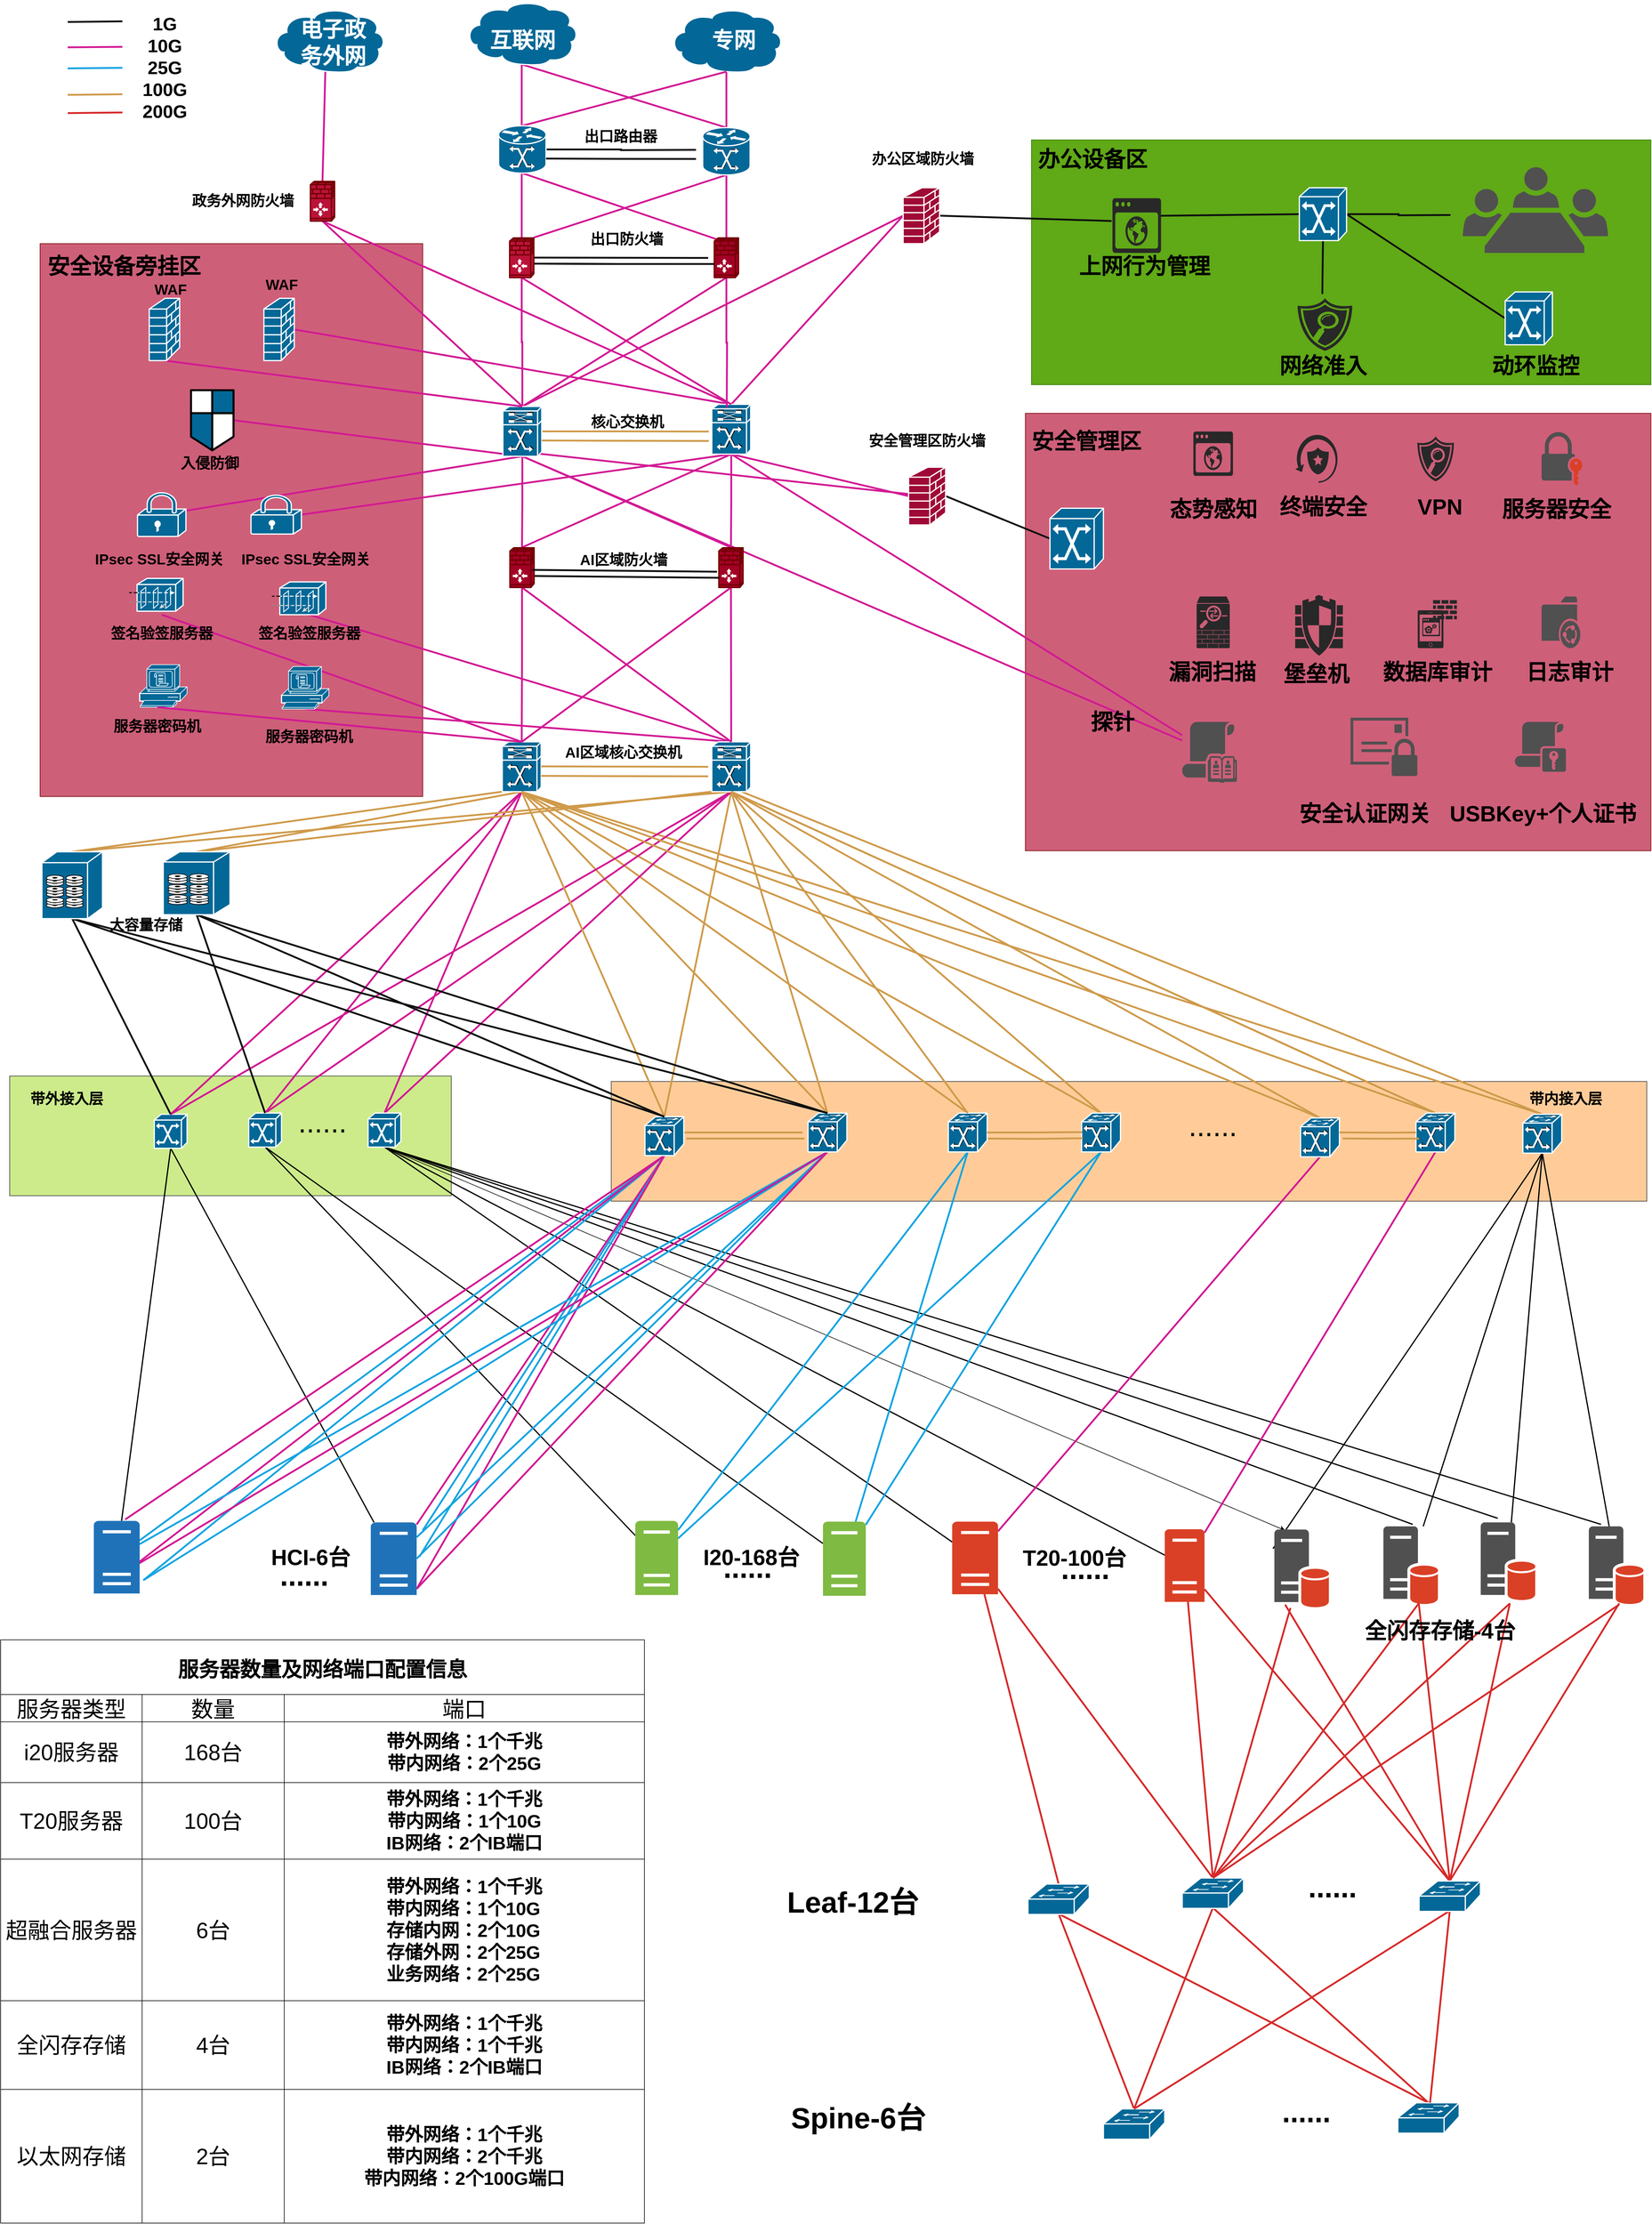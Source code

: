 <mxfile version="21.6.2" type="github">
  <diagram name="第 1 页" id="-MxqXaStnTwVK_l81B4G">
    <mxGraphModel dx="3230" dy="2357" grid="1" gridSize="10" guides="1" tooltips="1" connect="1" arrows="1" fold="1" page="1" pageScale="1" pageWidth="583" pageHeight="827" math="0" shadow="0">
      <root>
        <mxCell id="0" />
        <mxCell id="1" parent="0" />
        <mxCell id="hn6zJT9ReAS9OkUEiEVU-34" value="" style="rounded=0;whiteSpace=wrap;html=1;fillColor=#ce5f79;fontColor=#ffffff;strokeColor=#6F0000;" parent="1" vertex="1">
          <mxGeometry x="-180" y="240" width="630" height="910" as="geometry" />
        </mxCell>
        <mxCell id="wKe2ho-jKCfV5Uq98QJo-289" value="" style="rounded=0;whiteSpace=wrap;html=1;fillColor=#60a917;fontColor=#ffffff;strokeColor=#2D7600;" parent="1" vertex="1">
          <mxGeometry x="1452.25" y="69.25" width="1020" height="403" as="geometry" />
        </mxCell>
        <mxCell id="wKe2ho-jKCfV5Uq98QJo-286" value="" style="rounded=0;whiteSpace=wrap;html=1;fillColor=#ce5f79;fontColor=#ffffff;strokeColor=#6F0000;" parent="1" vertex="1">
          <mxGeometry x="1442.25" y="519.25" width="1030" height="720" as="geometry" />
        </mxCell>
        <mxCell id="wKe2ho-jKCfV5Uq98QJo-256" value="" style="rounded=0;whiteSpace=wrap;html=1;fillColor=#ffcc99;strokeColor=#36393d;" parent="1" vertex="1">
          <mxGeometry x="760.38" y="1619" width="1705" height="197" as="geometry" />
        </mxCell>
        <mxCell id="wKe2ho-jKCfV5Uq98QJo-252" value="" style="rounded=0;whiteSpace=wrap;html=1;fillColor=#cdeb8b;strokeColor=#36393d;" parent="1" vertex="1">
          <mxGeometry x="-230" y="1610" width="727" height="197" as="geometry" />
        </mxCell>
        <mxCell id="wKe2ho-jKCfV5Uq98QJo-214" style="edgeStyle=orthogonalEdgeStyle;rounded=0;orthogonalLoop=1;jettySize=auto;html=1;exitX=0.5;exitY=0;exitDx=0;exitDy=0;exitPerimeter=0;entryX=0.5;entryY=1;entryDx=0;entryDy=0;entryPerimeter=0;endArrow=none;endFill=0;strokeColor=#d21994;strokeWidth=3;startArrow=none;startFill=0;fillColor=#e6d0de;gradientColor=#d5739d;" parent="1" source="wKe2ho-jKCfV5Uq98QJo-5" target="wKe2ho-jKCfV5Uq98QJo-14" edge="1">
          <mxGeometry relative="1" as="geometry" />
        </mxCell>
        <mxCell id="wKe2ho-jKCfV5Uq98QJo-215" style="rounded=0;orthogonalLoop=1;jettySize=auto;html=1;exitX=0.5;exitY=0;exitDx=0;exitDy=0;exitPerimeter=0;entryX=0.5;entryY=1;entryDx=0;entryDy=0;entryPerimeter=0;endArrow=none;endFill=0;strokeColor=#d21994;strokeWidth=3;startArrow=none;startFill=0;fillColor=#e6d0de;gradientColor=#d5739d;" parent="1" source="wKe2ho-jKCfV5Uq98QJo-5" target="wKe2ho-jKCfV5Uq98QJo-16" edge="1">
          <mxGeometry relative="1" as="geometry" />
        </mxCell>
        <mxCell id="wKe2ho-jKCfV5Uq98QJo-218" style="edgeStyle=orthogonalEdgeStyle;rounded=0;orthogonalLoop=1;jettySize=auto;html=1;exitX=1;exitY=0.5;exitDx=0;exitDy=0;exitPerimeter=0;endArrow=none;strokeColor=#cf9a4a;strokeWidth=3;endFill=0;startArrow=none;startFill=0;fillColor=#f0a30a;" parent="1" source="wKe2ho-jKCfV5Uq98QJo-5" edge="1">
          <mxGeometry relative="1" as="geometry">
            <mxPoint x="921" y="549.265" as="targetPoint" />
          </mxGeometry>
        </mxCell>
        <mxCell id="wKe2ho-jKCfV5Uq98QJo-221" style="edgeStyle=orthogonalEdgeStyle;rounded=0;orthogonalLoop=1;jettySize=auto;html=1;exitX=0.5;exitY=1;exitDx=0;exitDy=0;exitPerimeter=0;entryX=0.5;entryY=0;entryDx=0;entryDy=0;entryPerimeter=0;endArrow=none;strokeColor=#d21994;strokeWidth=3;endFill=0;startArrow=none;startFill=0;fillColor=#e6d0de;gradientColor=#d5739d;" parent="1" source="wKe2ho-jKCfV5Uq98QJo-5" target="wKe2ho-jKCfV5Uq98QJo-17" edge="1">
          <mxGeometry relative="1" as="geometry" />
        </mxCell>
        <mxCell id="wKe2ho-jKCfV5Uq98QJo-224" style="rounded=0;orthogonalLoop=1;jettySize=auto;html=1;exitX=0.5;exitY=1;exitDx=0;exitDy=0;exitPerimeter=0;entryX=0.5;entryY=0;entryDx=0;entryDy=0;entryPerimeter=0;endArrow=none;strokeColor=#d21994;strokeWidth=3;endFill=0;startArrow=none;startFill=0;fillColor=#e6d0de;gradientColor=#d5739d;" parent="1" source="wKe2ho-jKCfV5Uq98QJo-5" target="wKe2ho-jKCfV5Uq98QJo-18" edge="1">
          <mxGeometry relative="1" as="geometry" />
        </mxCell>
        <mxCell id="wKe2ho-jKCfV5Uq98QJo-264" style="rounded=0;orthogonalLoop=1;jettySize=auto;html=1;exitX=0.5;exitY=0;exitDx=0;exitDy=0;exitPerimeter=0;entryX=0;entryY=0.5;entryDx=0;entryDy=0;entryPerimeter=0;endArrow=none;strokeColor=#d21994;strokeWidth=3;endFill=0;startArrow=none;startFill=0;fillColor=#e6d0de;gradientColor=#d5739d;" parent="1" source="wKe2ho-jKCfV5Uq98QJo-5" target="wKe2ho-jKCfV5Uq98QJo-64" edge="1">
          <mxGeometry relative="1" as="geometry" />
        </mxCell>
        <mxCell id="3UdnPD64K8p7hvj3ARet-54" style="rounded=0;orthogonalLoop=1;jettySize=auto;html=1;exitX=0.95;exitY=0.95;exitDx=0;exitDy=0;exitPerimeter=0;endArrow=none;strokeColor=#d21994;strokeWidth=3;endFill=0;startArrow=none;startFill=0;fillColor=#e6d0de;gradientColor=#d5739d;" parent="1" source="wKe2ho-jKCfV5Uq98QJo-5" target="3UdnPD64K8p7hvj3ARet-9" edge="1">
          <mxGeometry relative="1" as="geometry" />
        </mxCell>
        <mxCell id="3UdnPD64K8p7hvj3ARet-70" style="rounded=0;orthogonalLoop=1;jettySize=auto;html=1;exitX=0.5;exitY=1;exitDx=0;exitDy=0;exitPerimeter=0;endArrow=none;strokeColor=#d21994;strokeWidth=3;endFill=0;startArrow=none;startFill=0;fillColor=#e6d0de;gradientColor=#d5739d;" parent="1" source="wKe2ho-jKCfV5Uq98QJo-5" target="hn6zJT9ReAS9OkUEiEVU-8" edge="1">
          <mxGeometry relative="1" as="geometry">
            <mxPoint x="160" y="630" as="targetPoint" />
          </mxGeometry>
        </mxCell>
        <mxCell id="3UdnPD64K8p7hvj3ARet-72" style="rounded=0;orthogonalLoop=1;jettySize=auto;html=1;exitX=0.5;exitY=1;exitDx=0;exitDy=0;exitPerimeter=0;endArrow=none;strokeColor=#d21994;strokeWidth=3;endFill=0;startArrow=none;startFill=0;fillColor=#e6d0de;gradientColor=#d5739d;entryX=1;entryY=0.5;entryDx=0;entryDy=0;entryPerimeter=0;" parent="1" source="wKe2ho-jKCfV5Uq98QJo-5" target="3UdnPD64K8p7hvj3ARet-58" edge="1">
          <mxGeometry relative="1" as="geometry">
            <mxPoint x="-120" y="560" as="targetPoint" />
          </mxGeometry>
        </mxCell>
        <mxCell id="3UdnPD64K8p7hvj3ARet-128" style="edgeStyle=none;rounded=0;orthogonalLoop=1;jettySize=auto;html=1;exitX=0.5;exitY=0;exitDx=0;exitDy=0;exitPerimeter=0;entryX=1;entryY=0.5;entryDx=0;entryDy=0;entryPerimeter=0;endArrow=none;strokeColor=#d21994;strokeWidth=3;endFill=0;startArrow=none;startFill=0;fillColor=#e6d0de;gradientColor=#d5739d;" parent="1" source="wKe2ho-jKCfV5Uq98QJo-6" target="3UdnPD64K8p7hvj3ARet-60" edge="1">
          <mxGeometry relative="1" as="geometry" />
        </mxCell>
        <mxCell id="3UdnPD64K8p7hvj3ARet-138" style="edgeStyle=none;rounded=0;orthogonalLoop=1;jettySize=auto;html=1;exitX=0.5;exitY=0;exitDx=0;exitDy=0;exitPerimeter=0;entryX=0.5;entryY=1;entryDx=0;entryDy=0;entryPerimeter=0;endArrow=none;strokeColor=#d21994;strokeWidth=3;endFill=0;startArrow=none;startFill=0;fillColor=#e6d0de;gradientColor=#d5739d;" parent="1" source="wKe2ho-jKCfV5Uq98QJo-5" target="3UdnPD64K8p7hvj3ARet-130" edge="1">
          <mxGeometry relative="1" as="geometry" />
        </mxCell>
        <mxCell id="hn6zJT9ReAS9OkUEiEVU-1" style="rounded=0;orthogonalLoop=1;jettySize=auto;html=1;exitX=0.5;exitY=1;exitDx=0;exitDy=0;exitPerimeter=0;endArrow=none;strokeColor=#d21994;strokeWidth=3;endFill=0;startArrow=none;startFill=0;fillColor=#e6d0de;gradientColor=#d5739d;" parent="1" source="wKe2ho-jKCfV5Uq98QJo-5" target="lx5YzE3TU2CDkHYC9iLP-15" edge="1">
          <mxGeometry relative="1" as="geometry" />
        </mxCell>
        <mxCell id="wKe2ho-jKCfV5Uq98QJo-5" value="" style="shape=mxgraph.cisco.routers.atm_tag_switch_router;sketch=0;html=1;pointerEvents=1;dashed=0;fillColor=#036897;strokeColor=#ffffff;strokeWidth=2;verticalLabelPosition=bottom;verticalAlign=top;align=center;outlineConnect=0;" parent="1" vertex="1">
          <mxGeometry x="582" y="508" width="64" height="82" as="geometry" />
        </mxCell>
        <mxCell id="wKe2ho-jKCfV5Uq98QJo-222" style="edgeStyle=orthogonalEdgeStyle;rounded=0;orthogonalLoop=1;jettySize=auto;html=1;exitX=0.5;exitY=1;exitDx=0;exitDy=0;exitPerimeter=0;entryX=0.5;entryY=0;entryDx=0;entryDy=0;entryPerimeter=0;endArrow=none;strokeColor=#d21994;strokeWidth=3;endFill=0;startArrow=none;startFill=0;fillColor=#e6d0de;gradientColor=#d5739d;" parent="1" source="wKe2ho-jKCfV5Uq98QJo-6" target="wKe2ho-jKCfV5Uq98QJo-18" edge="1">
          <mxGeometry relative="1" as="geometry" />
        </mxCell>
        <mxCell id="wKe2ho-jKCfV5Uq98QJo-223" style="rounded=0;orthogonalLoop=1;jettySize=auto;html=1;exitX=0.5;exitY=1;exitDx=0;exitDy=0;exitPerimeter=0;entryX=0.5;entryY=0;entryDx=0;entryDy=0;entryPerimeter=0;endArrow=none;strokeColor=#d21994;strokeWidth=3;endFill=0;startArrow=none;startFill=0;fillColor=#e6d0de;gradientColor=#d5739d;" parent="1" source="wKe2ho-jKCfV5Uq98QJo-6" target="wKe2ho-jKCfV5Uq98QJo-17" edge="1">
          <mxGeometry relative="1" as="geometry" />
        </mxCell>
        <mxCell id="wKe2ho-jKCfV5Uq98QJo-265" style="rounded=0;orthogonalLoop=1;jettySize=auto;html=1;exitX=0.5;exitY=0;exitDx=0;exitDy=0;exitPerimeter=0;endArrow=none;strokeColor=#d21994;strokeWidth=3;endFill=0;startArrow=none;startFill=0;fillColor=#e6d0de;entryX=0;entryY=0.5;entryDx=0;entryDy=0;entryPerimeter=0;gradientColor=#d5739d;" parent="1" source="wKe2ho-jKCfV5Uq98QJo-6" target="wKe2ho-jKCfV5Uq98QJo-64" edge="1">
          <mxGeometry relative="1" as="geometry">
            <mxPoint x="1280" y="260" as="targetPoint" />
          </mxGeometry>
        </mxCell>
        <mxCell id="3UdnPD64K8p7hvj3ARet-55" style="rounded=0;orthogonalLoop=1;jettySize=auto;html=1;exitX=0.5;exitY=1;exitDx=0;exitDy=0;exitPerimeter=0;entryX=0;entryY=0.5;entryDx=0;entryDy=0;entryPerimeter=0;endArrow=none;strokeColor=#d21994;strokeWidth=3;endFill=0;startArrow=none;startFill=0;fillColor=#e6d0de;gradientColor=#d5739d;" parent="1" source="wKe2ho-jKCfV5Uq98QJo-6" target="3UdnPD64K8p7hvj3ARet-9" edge="1">
          <mxGeometry relative="1" as="geometry" />
        </mxCell>
        <mxCell id="3UdnPD64K8p7hvj3ARet-69" style="rounded=0;orthogonalLoop=1;jettySize=auto;html=1;exitX=0.5;exitY=1;exitDx=0;exitDy=0;exitPerimeter=0;endArrow=none;strokeColor=#d21994;strokeWidth=3;endFill=0;startArrow=none;startFill=0;fillColor=#e6d0de;gradientColor=#d5739d;" parent="1" source="wKe2ho-jKCfV5Uq98QJo-6" target="hn6zJT9ReAS9OkUEiEVU-8" edge="1">
          <mxGeometry relative="1" as="geometry" />
        </mxCell>
        <mxCell id="3UdnPD64K8p7hvj3ARet-129" style="edgeStyle=none;rounded=0;orthogonalLoop=1;jettySize=auto;html=1;endArrow=none;strokeColor=#d21994;strokeWidth=3;endFill=0;startArrow=none;startFill=0;fillColor=#e6d0de;gradientColor=#d5739d;entryX=0.5;entryY=1;entryDx=0;entryDy=0;entryPerimeter=0;exitX=0.5;exitY=0;exitDx=0;exitDy=0;exitPerimeter=0;" parent="1" source="wKe2ho-jKCfV5Uq98QJo-5" target="lx5YzE3TU2CDkHYC9iLP-16" edge="1">
          <mxGeometry relative="1" as="geometry">
            <mxPoint x="200" y="630" as="targetPoint" />
          </mxGeometry>
        </mxCell>
        <mxCell id="3UdnPD64K8p7hvj3ARet-135" style="edgeStyle=none;rounded=0;orthogonalLoop=1;jettySize=auto;html=1;exitX=0.5;exitY=0;exitDx=0;exitDy=0;exitPerimeter=0;entryX=0.5;entryY=1;entryDx=0;entryDy=0;entryPerimeter=0;endArrow=none;strokeColor=#d21994;strokeWidth=3;endFill=0;startArrow=none;startFill=0;fillColor=#e6d0de;gradientColor=#d5739d;" parent="1" source="wKe2ho-jKCfV5Uq98QJo-6" target="3UdnPD64K8p7hvj3ARet-130" edge="1">
          <mxGeometry relative="1" as="geometry" />
        </mxCell>
        <mxCell id="hn6zJT9ReAS9OkUEiEVU-2" style="rounded=0;orthogonalLoop=1;jettySize=auto;html=1;exitX=0.5;exitY=1;exitDx=0;exitDy=0;exitPerimeter=0;entryX=1;entryY=0.5;entryDx=0;entryDy=0;entryPerimeter=0;endArrow=none;strokeColor=#d21994;strokeWidth=3;endFill=0;startArrow=none;startFill=0;fillColor=#e6d0de;gradientColor=#d5739d;" parent="1" source="wKe2ho-jKCfV5Uq98QJo-6" target="lx5YzE3TU2CDkHYC9iLP-19" edge="1">
          <mxGeometry relative="1" as="geometry" />
        </mxCell>
        <mxCell id="wKe2ho-jKCfV5Uq98QJo-6" value="" style="shape=mxgraph.cisco.routers.atm_tag_switch_router;sketch=0;html=1;pointerEvents=1;dashed=0;fillColor=#036897;strokeColor=#ffffff;strokeWidth=2;verticalLabelPosition=bottom;verticalAlign=top;align=center;outlineConnect=0;" parent="1" vertex="1">
          <mxGeometry x="926" y="504.5" width="64" height="82" as="geometry" />
        </mxCell>
        <mxCell id="wKe2ho-jKCfV5Uq98QJo-124" style="orthogonalLoop=1;jettySize=auto;html=1;exitX=0.5;exitY=1;exitDx=0;exitDy=0;exitPerimeter=0;strokeWidth=2;strokeColor=default;rounded=0;endArrow=none;endFill=0;startArrow=none;startFill=0;fillColor=#1ba1e2;" parent="1" source="wKe2ho-jKCfV5Uq98QJo-11" target="wKe2ho-jKCfV5Uq98QJo-166" edge="1">
          <mxGeometry relative="1" as="geometry">
            <mxPoint x="80" y="2343" as="targetPoint" />
          </mxGeometry>
        </mxCell>
        <mxCell id="wKe2ho-jKCfV5Uq98QJo-135" style="rounded=0;orthogonalLoop=1;jettySize=auto;html=1;exitX=0.5;exitY=1;exitDx=0;exitDy=0;exitPerimeter=0;endArrow=none;strokeColor=default;strokeWidth=2;endFill=0;startArrow=none;startFill=0;fillColor=#1ba1e2;" parent="1" source="wKe2ho-jKCfV5Uq98QJo-11" target="wKe2ho-jKCfV5Uq98QJo-181" edge="1">
          <mxGeometry relative="1" as="geometry">
            <mxPoint x="382.031" y="2338" as="targetPoint" />
          </mxGeometry>
        </mxCell>
        <mxCell id="wKe2ho-jKCfV5Uq98QJo-136" style="rounded=0;orthogonalLoop=1;jettySize=auto;html=1;exitX=0.5;exitY=1;exitDx=0;exitDy=0;exitPerimeter=0;endArrow=none;strokeColor=default;strokeWidth=2;endFill=0;startArrow=none;startFill=0;fillColor=#1ba1e2;" parent="1" source="wKe2ho-jKCfV5Uq98QJo-103" target="wKe2ho-jKCfV5Uq98QJo-82" edge="1">
          <mxGeometry relative="1" as="geometry" />
        </mxCell>
        <mxCell id="wKe2ho-jKCfV5Uq98QJo-138" style="rounded=0;orthogonalLoop=1;jettySize=auto;html=1;exitX=0.5;exitY=1;exitDx=0;exitDy=0;exitPerimeter=0;endArrow=none;strokeColor=default;strokeWidth=2;endFill=0;startArrow=none;startFill=0;fillColor=#1ba1e2;" parent="1" source="wKe2ho-jKCfV5Uq98QJo-103" target="wKe2ho-jKCfV5Uq98QJo-187" edge="1">
          <mxGeometry relative="1" as="geometry">
            <mxPoint x="1202.5" y="2365.976" as="targetPoint" />
          </mxGeometry>
        </mxCell>
        <mxCell id="wKe2ho-jKCfV5Uq98QJo-11" value="" style="shape=mxgraph.cisco.switches.atm_switch;sketch=0;html=1;pointerEvents=1;dashed=0;fillColor=#036897;strokeColor=#ffffff;strokeWidth=2;verticalLabelPosition=bottom;verticalAlign=top;align=center;outlineConnect=0;" parent="1" vertex="1">
          <mxGeometry x="8" y="1673" width="54" height="56" as="geometry" />
        </mxCell>
        <mxCell id="wKe2ho-jKCfV5Uq98QJo-237" style="rounded=0;orthogonalLoop=1;jettySize=auto;html=1;exitX=0.5;exitY=1;exitDx=0;exitDy=0;exitPerimeter=0;entryX=0.5;entryY=0;entryDx=0;entryDy=0;entryPerimeter=0;endArrow=none;strokeColor=#cf9a4a;strokeWidth=3;endFill=0;startArrow=none;startFill=0;fillColor=#f0a30a;" parent="1" source="wKe2ho-jKCfV5Uq98QJo-12" target="wKe2ho-jKCfV5Uq98QJo-111" edge="1">
          <mxGeometry relative="1" as="geometry" />
        </mxCell>
        <mxCell id="wKe2ho-jKCfV5Uq98QJo-239" style="rounded=0;orthogonalLoop=1;jettySize=auto;html=1;exitX=0.5;exitY=1;exitDx=0;exitDy=0;exitPerimeter=0;entryX=0.5;entryY=0;entryDx=0;entryDy=0;entryPerimeter=0;endArrow=none;strokeColor=#cf9a4a;strokeWidth=3;endFill=0;startArrow=none;startFill=0;fillColor=#f0a30a;" parent="1" source="wKe2ho-jKCfV5Uq98QJo-12" target="wKe2ho-jKCfV5Uq98QJo-112" edge="1">
          <mxGeometry relative="1" as="geometry" />
        </mxCell>
        <mxCell id="wKe2ho-jKCfV5Uq98QJo-242" style="rounded=0;orthogonalLoop=1;jettySize=auto;html=1;exitX=0.5;exitY=1;exitDx=0;exitDy=0;exitPerimeter=0;entryX=0.5;entryY=0;entryDx=0;entryDy=0;entryPerimeter=0;endArrow=none;strokeColor=#cf9a4a;strokeWidth=3;endFill=0;startArrow=none;startFill=0;fillColor=#f0a30a;" parent="1" source="wKe2ho-jKCfV5Uq98QJo-12" target="wKe2ho-jKCfV5Uq98QJo-114" edge="1">
          <mxGeometry relative="1" as="geometry" />
        </mxCell>
        <mxCell id="EL74EHs4Zw_TfuXznDvg-29" style="rounded=0;orthogonalLoop=1;jettySize=auto;html=1;exitX=0.5;exitY=1;exitDx=0;exitDy=0;exitPerimeter=0;entryX=0.5;entryY=0;entryDx=0;entryDy=0;entryPerimeter=0;endArrow=none;strokeColor=#d21994;strokeWidth=3;endFill=0;startArrow=none;startFill=0;fillColor=#e6d0de;gradientColor=#d5739d;" parent="1" source="wKe2ho-jKCfV5Uq98QJo-12" target="wKe2ho-jKCfV5Uq98QJo-11" edge="1">
          <mxGeometry relative="1" as="geometry" />
        </mxCell>
        <mxCell id="EL74EHs4Zw_TfuXznDvg-31" style="rounded=0;orthogonalLoop=1;jettySize=auto;html=1;exitX=0.5;exitY=1;exitDx=0;exitDy=0;exitPerimeter=0;entryX=0.5;entryY=0;entryDx=0;entryDy=0;entryPerimeter=0;endArrow=none;strokeColor=#d21994;strokeWidth=3;endFill=0;startArrow=none;startFill=0;fillColor=#e6d0de;gradientColor=#d5739d;" parent="1" source="wKe2ho-jKCfV5Uq98QJo-12" target="wKe2ho-jKCfV5Uq98QJo-103" edge="1">
          <mxGeometry relative="1" as="geometry" />
        </mxCell>
        <mxCell id="EL74EHs4Zw_TfuXznDvg-33" style="rounded=0;orthogonalLoop=1;jettySize=auto;html=1;exitX=0.5;exitY=1;exitDx=0;exitDy=0;exitPerimeter=0;entryX=0.5;entryY=0;entryDx=0;entryDy=0;entryPerimeter=0;endArrow=none;strokeColor=#d21994;strokeWidth=3;endFill=0;startArrow=none;startFill=0;fillColor=#e6d0de;gradientColor=#d5739d;" parent="1" source="wKe2ho-jKCfV5Uq98QJo-12" target="wKe2ho-jKCfV5Uq98QJo-24" edge="1">
          <mxGeometry relative="1" as="geometry" />
        </mxCell>
        <mxCell id="3UdnPD64K8p7hvj3ARet-83" style="rounded=0;orthogonalLoop=1;jettySize=auto;html=1;exitX=0.5;exitY=1;exitDx=0;exitDy=0;exitPerimeter=0;entryX=0.5;entryY=0;entryDx=0;entryDy=0;entryPerimeter=0;endArrow=none;strokeColor=#cf9a4a;strokeWidth=3;endFill=0;startArrow=none;startFill=0;fillColor=#f0a30a;" parent="1" source="wKe2ho-jKCfV5Uq98QJo-12" target="3UdnPD64K8p7hvj3ARet-80" edge="1">
          <mxGeometry relative="1" as="geometry" />
        </mxCell>
        <mxCell id="3UdnPD64K8p7hvj3ARet-84" style="rounded=0;orthogonalLoop=1;jettySize=auto;html=1;exitX=0;exitY=1;exitDx=0;exitDy=0;exitPerimeter=0;entryX=0.5;entryY=0;entryDx=0;entryDy=0;entryPerimeter=0;endArrow=none;strokeColor=#cf9a4a;strokeWidth=3;endFill=0;startArrow=none;startFill=0;fillColor=#f0a30a;" parent="1" source="wKe2ho-jKCfV5Uq98QJo-12" target="3UdnPD64K8p7hvj3ARet-78" edge="1">
          <mxGeometry relative="1" as="geometry" />
        </mxCell>
        <mxCell id="3UdnPD64K8p7hvj3ARet-103" style="edgeStyle=none;rounded=0;orthogonalLoop=1;jettySize=auto;html=1;exitX=0.5;exitY=1;exitDx=0;exitDy=0;exitPerimeter=0;entryX=0.5;entryY=0;entryDx=0;entryDy=0;entryPerimeter=0;endArrow=none;strokeColor=#cf9a4a;strokeWidth=3;endFill=0;startArrow=none;startFill=0;fillColor=#f0a30a;" parent="1" source="wKe2ho-jKCfV5Uq98QJo-12" target="3UdnPD64K8p7hvj3ARet-100" edge="1">
          <mxGeometry relative="1" as="geometry" />
        </mxCell>
        <mxCell id="hn6zJT9ReAS9OkUEiEVU-29" style="rounded=0;orthogonalLoop=1;jettySize=auto;html=1;exitX=0.5;exitY=0;exitDx=0;exitDy=0;exitPerimeter=0;entryX=0.5;entryY=0;entryDx=0;entryDy=0;endArrow=none;strokeColor=#d21994;strokeWidth=3;endFill=0;startArrow=none;startFill=0;fillColor=#e6d0de;gradientColor=#d5739d;" parent="1" source="wKe2ho-jKCfV5Uq98QJo-12" target="hn6zJT9ReAS9OkUEiEVU-24" edge="1">
          <mxGeometry relative="1" as="geometry" />
        </mxCell>
        <mxCell id="wKe2ho-jKCfV5Uq98QJo-12" value="" style="shape=mxgraph.cisco.routers.atm_tag_switch_router;sketch=0;html=1;pointerEvents=1;dashed=0;fillColor=#036897;strokeColor=#ffffff;strokeWidth=2;verticalLabelPosition=bottom;verticalAlign=top;align=center;outlineConnect=0;" parent="1" vertex="1">
          <mxGeometry x="581" y="1060" width="64" height="82" as="geometry" />
        </mxCell>
        <mxCell id="wKe2ho-jKCfV5Uq98QJo-236" style="rounded=0;orthogonalLoop=1;jettySize=auto;html=1;exitX=0.5;exitY=1;exitDx=0;exitDy=0;exitPerimeter=0;entryX=0.5;entryY=0;entryDx=0;entryDy=0;entryPerimeter=0;endArrow=none;strokeColor=#cf9a4a;strokeWidth=3;endFill=0;startArrow=none;startFill=0;fillColor=#f0a30a;" parent="1" source="wKe2ho-jKCfV5Uq98QJo-13" target="wKe2ho-jKCfV5Uq98QJo-49" edge="1">
          <mxGeometry relative="1" as="geometry" />
        </mxCell>
        <mxCell id="wKe2ho-jKCfV5Uq98QJo-238" style="rounded=0;orthogonalLoop=1;jettySize=auto;html=1;exitX=0.5;exitY=1;exitDx=0;exitDy=0;exitPerimeter=0;entryX=0.5;entryY=0;entryDx=0;entryDy=0;entryPerimeter=0;endArrow=none;strokeColor=#cf9a4a;strokeWidth=3;endFill=0;startArrow=none;startFill=0;fillColor=#f0a30a;" parent="1" source="wKe2ho-jKCfV5Uq98QJo-13" target="wKe2ho-jKCfV5Uq98QJo-111" edge="1">
          <mxGeometry relative="1" as="geometry" />
        </mxCell>
        <mxCell id="wKe2ho-jKCfV5Uq98QJo-241" style="rounded=0;orthogonalLoop=1;jettySize=auto;html=1;exitX=0.5;exitY=1;exitDx=0;exitDy=0;exitPerimeter=0;entryX=0.5;entryY=0;entryDx=0;entryDy=0;entryPerimeter=0;endArrow=none;strokeColor=#cf9a4a;strokeWidth=3;endFill=0;startArrow=none;startFill=0;fillColor=#f0a30a;" parent="1" source="wKe2ho-jKCfV5Uq98QJo-13" target="wKe2ho-jKCfV5Uq98QJo-114" edge="1">
          <mxGeometry relative="1" as="geometry" />
        </mxCell>
        <mxCell id="EL74EHs4Zw_TfuXznDvg-30" style="rounded=0;orthogonalLoop=1;jettySize=auto;html=1;exitX=0.5;exitY=1;exitDx=0;exitDy=0;exitPerimeter=0;endArrow=none;strokeColor=#d21994;strokeWidth=3;endFill=0;startArrow=none;startFill=0;fillColor=#e6d0de;gradientColor=#d5739d;entryX=0.5;entryY=0;entryDx=0;entryDy=0;entryPerimeter=0;" parent="1" source="wKe2ho-jKCfV5Uq98QJo-13" target="wKe2ho-jKCfV5Uq98QJo-11" edge="1">
          <mxGeometry relative="1" as="geometry">
            <mxPoint x="60" y="1210" as="targetPoint" />
          </mxGeometry>
        </mxCell>
        <mxCell id="EL74EHs4Zw_TfuXznDvg-32" style="rounded=0;orthogonalLoop=1;jettySize=auto;html=1;exitX=0.5;exitY=1;exitDx=0;exitDy=0;exitPerimeter=0;entryX=0.5;entryY=0;entryDx=0;entryDy=0;entryPerimeter=0;endArrow=none;strokeColor=#d21994;strokeWidth=3;endFill=0;startArrow=none;startFill=0;fillColor=#e6d0de;gradientColor=#d5739d;" parent="1" source="wKe2ho-jKCfV5Uq98QJo-13" target="wKe2ho-jKCfV5Uq98QJo-103" edge="1">
          <mxGeometry relative="1" as="geometry" />
        </mxCell>
        <mxCell id="EL74EHs4Zw_TfuXznDvg-34" style="rounded=0;orthogonalLoop=1;jettySize=auto;html=1;exitX=0.5;exitY=1;exitDx=0;exitDy=0;exitPerimeter=0;entryX=0.5;entryY=0;entryDx=0;entryDy=0;entryPerimeter=0;endArrow=none;strokeColor=#d21994;strokeWidth=3;endFill=0;startArrow=none;startFill=0;fillColor=#e6d0de;gradientColor=#d5739d;" parent="1" source="wKe2ho-jKCfV5Uq98QJo-13" target="wKe2ho-jKCfV5Uq98QJo-24" edge="1">
          <mxGeometry relative="1" as="geometry" />
        </mxCell>
        <mxCell id="3UdnPD64K8p7hvj3ARet-82" style="rounded=0;orthogonalLoop=1;jettySize=auto;html=1;exitX=0;exitY=1;exitDx=0;exitDy=0;exitPerimeter=0;entryX=0.5;entryY=0;entryDx=0;entryDy=0;entryPerimeter=0;endArrow=none;strokeColor=#cf9a4a;strokeWidth=3;endFill=0;startArrow=none;startFill=0;fillColor=#f0a30a;" parent="1" source="wKe2ho-jKCfV5Uq98QJo-13" target="3UdnPD64K8p7hvj3ARet-80" edge="1">
          <mxGeometry relative="1" as="geometry" />
        </mxCell>
        <mxCell id="3UdnPD64K8p7hvj3ARet-85" style="rounded=0;orthogonalLoop=1;jettySize=auto;html=1;exitX=0.5;exitY=1;exitDx=0;exitDy=0;exitPerimeter=0;entryX=0.5;entryY=0;entryDx=0;entryDy=0;entryPerimeter=0;endArrow=none;strokeColor=#cf9a4a;strokeWidth=3;endFill=0;startArrow=none;startFill=0;fillColor=#f0a30a;" parent="1" source="wKe2ho-jKCfV5Uq98QJo-13" target="3UdnPD64K8p7hvj3ARet-78" edge="1">
          <mxGeometry relative="1" as="geometry" />
        </mxCell>
        <mxCell id="3UdnPD64K8p7hvj3ARet-102" style="edgeStyle=none;rounded=0;orthogonalLoop=1;jettySize=auto;html=1;entryX=0.5;entryY=0;entryDx=0;entryDy=0;entryPerimeter=0;endArrow=none;strokeColor=#cf9a4a;strokeWidth=3;endFill=0;startArrow=none;startFill=0;fillColor=#f0a30a;" parent="1" target="3UdnPD64K8p7hvj3ARet-100" edge="1">
          <mxGeometry relative="1" as="geometry">
            <mxPoint x="970" y="1140" as="sourcePoint" />
          </mxGeometry>
        </mxCell>
        <mxCell id="hn6zJT9ReAS9OkUEiEVU-30" style="rounded=0;orthogonalLoop=1;jettySize=auto;html=1;exitX=0.5;exitY=0;exitDx=0;exitDy=0;exitPerimeter=0;entryX=0.5;entryY=0;entryDx=0;entryDy=0;endArrow=none;strokeColor=#d21994;strokeWidth=3;endFill=0;startArrow=none;startFill=0;fillColor=#e6d0de;gradientColor=#d5739d;" parent="1" source="wKe2ho-jKCfV5Uq98QJo-13" target="hn6zJT9ReAS9OkUEiEVU-25" edge="1">
          <mxGeometry relative="1" as="geometry" />
        </mxCell>
        <mxCell id="hn6zJT9ReAS9OkUEiEVU-32" style="rounded=0;orthogonalLoop=1;jettySize=auto;html=1;exitX=0.5;exitY=0;exitDx=0;exitDy=0;exitPerimeter=0;entryX=0.5;entryY=1;entryDx=0;entryDy=0;entryPerimeter=0;endArrow=none;strokeColor=#d21994;strokeWidth=3;endFill=0;startArrow=none;startFill=0;fillColor=#e6d0de;gradientColor=#d5739d;" parent="1" source="wKe2ho-jKCfV5Uq98QJo-13" target="hn6zJT9ReAS9OkUEiEVU-23" edge="1">
          <mxGeometry relative="1" as="geometry" />
        </mxCell>
        <mxCell id="wKe2ho-jKCfV5Uq98QJo-13" value="" style="shape=mxgraph.cisco.routers.atm_tag_switch_router;sketch=0;html=1;pointerEvents=1;dashed=0;fillColor=#036897;strokeColor=#ffffff;strokeWidth=2;verticalLabelPosition=bottom;verticalAlign=top;align=center;outlineConnect=0;" parent="1" vertex="1">
          <mxGeometry x="926" y="1060" width="64" height="82" as="geometry" />
        </mxCell>
        <mxCell id="wKe2ho-jKCfV5Uq98QJo-209" style="edgeStyle=orthogonalEdgeStyle;rounded=0;orthogonalLoop=1;jettySize=auto;html=1;exitX=0.5;exitY=0;exitDx=0;exitDy=0;exitPerimeter=0;entryX=0.5;entryY=0.99;entryDx=0;entryDy=0;entryPerimeter=0;endArrow=none;strokeColor=#d21994;strokeWidth=3;endFill=0;startArrow=none;startFill=0;fillColor=#e6d0de;gradientColor=#d5739d;" parent="1" source="wKe2ho-jKCfV5Uq98QJo-14" target="wKe2ho-jKCfV5Uq98QJo-21" edge="1">
          <mxGeometry relative="1" as="geometry" />
        </mxCell>
        <mxCell id="wKe2ho-jKCfV5Uq98QJo-213" style="rounded=0;orthogonalLoop=1;jettySize=auto;html=1;exitX=1;exitY=0.5;exitDx=0;exitDy=0;exitPerimeter=0;endArrow=none;endFill=0;strokeColor=#0e1010;strokeWidth=3;startArrow=none;startFill=0;fillColor=#1ba1e2;" parent="1" source="wKe2ho-jKCfV5Uq98QJo-14" edge="1">
          <mxGeometry relative="1" as="geometry">
            <mxPoint x="920" y="263.529" as="targetPoint" />
          </mxGeometry>
        </mxCell>
        <mxCell id="wKe2ho-jKCfV5Uq98QJo-216" style="rounded=0;orthogonalLoop=1;jettySize=auto;html=1;exitX=0.5;exitY=1;exitDx=0;exitDy=0;exitPerimeter=0;entryX=0.5;entryY=0;entryDx=0;entryDy=0;entryPerimeter=0;endArrow=none;strokeColor=#d21994;strokeWidth=3;endFill=0;startArrow=none;startFill=0;fillColor=#e6d0de;gradientColor=#d5739d;" parent="1" source="wKe2ho-jKCfV5Uq98QJo-14" target="wKe2ho-jKCfV5Uq98QJo-6" edge="1">
          <mxGeometry relative="1" as="geometry" />
        </mxCell>
        <mxCell id="lx5YzE3TU2CDkHYC9iLP-11" style="rounded=0;orthogonalLoop=1;jettySize=auto;html=1;exitX=1;exitY=0;exitDx=0;exitDy=0;exitPerimeter=0;entryX=0.5;entryY=1;entryDx=0;entryDy=0;entryPerimeter=0;endArrow=none;strokeColor=#d21994;endFill=0;strokeWidth=3;startArrow=none;startFill=0;fillColor=#e6d0de;gradientColor=#d5739d;" parent="1" source="wKe2ho-jKCfV5Uq98QJo-14" target="lx5YzE3TU2CDkHYC9iLP-3" edge="1">
          <mxGeometry relative="1" as="geometry" />
        </mxCell>
        <mxCell id="wKe2ho-jKCfV5Uq98QJo-14" value="" style="shape=mxgraph.cisco.security.ios_firewall;sketch=0;html=1;pointerEvents=1;dashed=0;fillColor=#ba1239;strokeColor=#6F0000;strokeWidth=2;verticalLabelPosition=bottom;verticalAlign=top;align=center;outlineConnect=0;fontColor=#ffffff;" parent="1" vertex="1">
          <mxGeometry x="593" y="230" width="40" height="66" as="geometry" />
        </mxCell>
        <mxCell id="wKe2ho-jKCfV5Uq98QJo-211" style="rounded=0;orthogonalLoop=1;jettySize=auto;html=1;exitX=0.5;exitY=0;exitDx=0;exitDy=0;exitPerimeter=0;entryX=0.5;entryY=0.99;entryDx=0;entryDy=0;entryPerimeter=0;endArrow=none;strokeColor=#d21994;strokeWidth=3;endFill=0;startArrow=none;startFill=0;fillColor=#e6d0de;gradientColor=#d5739d;" parent="1" source="wKe2ho-jKCfV5Uq98QJo-16" target="wKe2ho-jKCfV5Uq98QJo-22" edge="1">
          <mxGeometry relative="1" as="geometry" />
        </mxCell>
        <mxCell id="lx5YzE3TU2CDkHYC9iLP-5" style="edgeStyle=orthogonalEdgeStyle;rounded=0;orthogonalLoop=1;jettySize=auto;html=1;exitX=0.5;exitY=1;exitDx=0;exitDy=0;exitPerimeter=0;endArrow=none;strokeColor=#d21994;endFill=0;strokeWidth=3;startArrow=none;startFill=0;fillColor=#e6d0de;gradientColor=#d5739d;" parent="1" source="wKe2ho-jKCfV5Uq98QJo-16" edge="1">
          <mxGeometry relative="1" as="geometry">
            <mxPoint x="950.571" y="510" as="targetPoint" />
          </mxGeometry>
        </mxCell>
        <mxCell id="lx5YzE3TU2CDkHYC9iLP-12" style="rounded=0;orthogonalLoop=1;jettySize=auto;html=1;exitX=0.09;exitY=0.04;exitDx=0;exitDy=0;exitPerimeter=0;entryX=0.5;entryY=1;entryDx=0;entryDy=0;entryPerimeter=0;endArrow=none;strokeColor=#d21994;endFill=0;strokeWidth=3;startArrow=none;startFill=0;fillColor=#e6d0de;gradientColor=#d5739d;" parent="1" source="wKe2ho-jKCfV5Uq98QJo-16" target="lx5YzE3TU2CDkHYC9iLP-2" edge="1">
          <mxGeometry relative="1" as="geometry" />
        </mxCell>
        <mxCell id="wKe2ho-jKCfV5Uq98QJo-16" value="" style="shape=mxgraph.cisco.security.ios_firewall;sketch=0;html=1;pointerEvents=1;dashed=0;fillColor=#a20025;strokeColor=#6F0000;strokeWidth=2;verticalLabelPosition=bottom;verticalAlign=top;align=center;outlineConnect=0;fontColor=#ffffff;" parent="1" vertex="1">
          <mxGeometry x="930" y="230" width="40" height="66" as="geometry" />
        </mxCell>
        <mxCell id="wKe2ho-jKCfV5Uq98QJo-220" style="edgeStyle=orthogonalEdgeStyle;rounded=0;orthogonalLoop=1;jettySize=auto;html=1;exitX=0.5;exitY=1;exitDx=0;exitDy=0;exitPerimeter=0;entryX=0.5;entryY=0;entryDx=0;entryDy=0;entryPerimeter=0;endArrow=none;strokeColor=#d21994;strokeWidth=3;endFill=0;startArrow=none;startFill=0;fillColor=#e6d0de;gradientColor=#d5739d;" parent="1" source="wKe2ho-jKCfV5Uq98QJo-17" target="wKe2ho-jKCfV5Uq98QJo-12" edge="1">
          <mxGeometry relative="1" as="geometry" />
        </mxCell>
        <mxCell id="wKe2ho-jKCfV5Uq98QJo-226" style="rounded=0;orthogonalLoop=1;jettySize=auto;html=1;exitX=0.5;exitY=1;exitDx=0;exitDy=0;exitPerimeter=0;entryX=0.5;entryY=0;entryDx=0;entryDy=0;entryPerimeter=0;endArrow=none;strokeColor=#d21994;strokeWidth=3;endFill=0;startArrow=none;startFill=0;fillColor=#e6d0de;gradientColor=#d5739d;" parent="1" source="wKe2ho-jKCfV5Uq98QJo-17" target="wKe2ho-jKCfV5Uq98QJo-13" edge="1">
          <mxGeometry relative="1" as="geometry" />
        </mxCell>
        <mxCell id="wKe2ho-jKCfV5Uq98QJo-17" value="" style="shape=mxgraph.cisco.security.ios_firewall;sketch=0;html=1;pointerEvents=1;dashed=0;fillColor=#a20025;strokeColor=#6F0000;strokeWidth=2;verticalLabelPosition=bottom;verticalAlign=top;align=center;outlineConnect=0;fontColor=#ffffff;" parent="1" vertex="1">
          <mxGeometry x="593.5" y="740" width="40" height="66" as="geometry" />
        </mxCell>
        <mxCell id="wKe2ho-jKCfV5Uq98QJo-225" style="rounded=0;orthogonalLoop=1;jettySize=auto;html=1;exitX=0.5;exitY=1;exitDx=0;exitDy=0;exitPerimeter=0;endArrow=none;strokeColor=#d21994;strokeWidth=3;endFill=0;startArrow=none;startFill=0;fillColor=#e6d0de;gradientColor=#d5739d;" parent="1" source="wKe2ho-jKCfV5Uq98QJo-18" target="wKe2ho-jKCfV5Uq98QJo-13" edge="1">
          <mxGeometry relative="1" as="geometry" />
        </mxCell>
        <mxCell id="wKe2ho-jKCfV5Uq98QJo-227" style="rounded=0;orthogonalLoop=1;jettySize=auto;html=1;exitX=0.5;exitY=1;exitDx=0;exitDy=0;exitPerimeter=0;entryX=0.5;entryY=0;entryDx=0;entryDy=0;entryPerimeter=0;endArrow=none;strokeColor=#d21994;strokeWidth=3;endFill=0;startArrow=none;startFill=0;fillColor=#e6d0de;gradientColor=#d5739d;" parent="1" source="wKe2ho-jKCfV5Uq98QJo-18" target="wKe2ho-jKCfV5Uq98QJo-12" edge="1">
          <mxGeometry relative="1" as="geometry" />
        </mxCell>
        <mxCell id="wKe2ho-jKCfV5Uq98QJo-18" value="" style="shape=mxgraph.cisco.security.ios_firewall;sketch=0;html=1;pointerEvents=1;dashed=0;fillColor=#a20025;strokeColor=#6F0000;strokeWidth=2;verticalLabelPosition=bottom;verticalAlign=top;align=center;outlineConnect=0;fontColor=#ffffff;" parent="1" vertex="1">
          <mxGeometry x="937.5" y="740" width="40" height="66" as="geometry" />
        </mxCell>
        <mxCell id="hn6zJT9ReAS9OkUEiEVU-39" style="rounded=0;orthogonalLoop=1;jettySize=auto;html=1;exitX=0.5;exitY=0.99;exitDx=0;exitDy=0;exitPerimeter=0;entryX=0.5;entryY=0;entryDx=0;entryDy=0;entryPerimeter=0;endArrow=none;strokeColor=#d21994;strokeWidth=3;endFill=0;startArrow=none;startFill=0;fillColor=#e6d0de;gradientColor=#d5739d;" parent="1" source="wKe2ho-jKCfV5Uq98QJo-21" target="lx5YzE3TU2CDkHYC9iLP-3" edge="1">
          <mxGeometry relative="1" as="geometry" />
        </mxCell>
        <mxCell id="wKe2ho-jKCfV5Uq98QJo-21" value="" style="shape=mxgraph.cisco.storage.cloud;sketch=0;html=1;pointerEvents=1;dashed=0;fillColor=#036897;strokeColor=#ffffff;strokeWidth=2;verticalLabelPosition=bottom;verticalAlign=top;align=center;outlineConnect=0;" parent="1" vertex="1">
          <mxGeometry x="520" y="-160" width="186" height="106" as="geometry" />
        </mxCell>
        <mxCell id="wKe2ho-jKCfV5Uq98QJo-22" value="" style="shape=mxgraph.cisco.storage.cloud;sketch=0;html=1;pointerEvents=1;dashed=0;fillColor=#036897;strokeColor=#ffffff;strokeWidth=2;verticalLabelPosition=bottom;verticalAlign=top;align=center;outlineConnect=0;" parent="1" vertex="1">
          <mxGeometry x="857" y="-148" width="186" height="106" as="geometry" />
        </mxCell>
        <mxCell id="wKe2ho-jKCfV5Uq98QJo-139" style="rounded=0;orthogonalLoop=1;jettySize=auto;html=1;endArrow=none;endFill=0;strokeWidth=2;exitX=0.5;exitY=1;exitDx=0;exitDy=0;exitPerimeter=0;" parent="1" source="wKe2ho-jKCfV5Uq98QJo-24" target="wKe2ho-jKCfV5Uq98QJo-81" edge="1">
          <mxGeometry relative="1" as="geometry">
            <mxPoint x="380" y="1728" as="sourcePoint" />
          </mxGeometry>
        </mxCell>
        <mxCell id="wKe2ho-jKCfV5Uq98QJo-142" style="rounded=0;orthogonalLoop=1;jettySize=auto;html=1;exitX=0.5;exitY=1;exitDx=0;exitDy=0;exitPerimeter=0;endArrow=none;endFill=0;strokeWidth=2;" parent="1" source="wKe2ho-jKCfV5Uq98QJo-24" target="wKe2ho-jKCfV5Uq98QJo-95" edge="1">
          <mxGeometry relative="1" as="geometry" />
        </mxCell>
        <mxCell id="wKe2ho-jKCfV5Uq98QJo-196" style="rounded=0;orthogonalLoop=1;jettySize=auto;html=1;exitX=0.5;exitY=1;exitDx=0;exitDy=0;exitPerimeter=0;endArrow=none;endFill=0;strokeWidth=2;" parent="1" source="wKe2ho-jKCfV5Uq98QJo-24" edge="1">
          <mxGeometry relative="1" as="geometry">
            <mxPoint x="2080" y="2348" as="targetPoint" />
          </mxGeometry>
        </mxCell>
        <mxCell id="3UdnPD64K8p7hvj3ARet-115" style="edgeStyle=none;rounded=0;orthogonalLoop=1;jettySize=auto;html=1;exitX=0.5;exitY=1;exitDx=0;exitDy=0;exitPerimeter=0;" parent="1" source="wKe2ho-jKCfV5Uq98QJo-24" edge="1">
          <mxGeometry relative="1" as="geometry">
            <mxPoint x="1870" y="2358" as="targetPoint" />
          </mxGeometry>
        </mxCell>
        <mxCell id="3UdnPD64K8p7hvj3ARet-116" style="edgeStyle=none;rounded=0;orthogonalLoop=1;jettySize=auto;html=1;exitX=0.5;exitY=1;exitDx=0;exitDy=0;exitPerimeter=0;endArrow=none;endFill=0;strokeWidth=2;" parent="1" source="wKe2ho-jKCfV5Uq98QJo-24" edge="1">
          <mxGeometry relative="1" as="geometry">
            <mxPoint x="2220" y="2338" as="targetPoint" />
          </mxGeometry>
        </mxCell>
        <mxCell id="3UdnPD64K8p7hvj3ARet-117" style="edgeStyle=none;rounded=0;orthogonalLoop=1;jettySize=auto;html=1;exitX=0.5;exitY=1;exitDx=0;exitDy=0;exitPerimeter=0;endArrow=none;endFill=0;strokeWidth=2;" parent="1" source="wKe2ho-jKCfV5Uq98QJo-24" edge="1">
          <mxGeometry relative="1" as="geometry">
            <mxPoint x="2390" y="2348" as="targetPoint" />
          </mxGeometry>
        </mxCell>
        <mxCell id="wKe2ho-jKCfV5Uq98QJo-24" value="" style="shape=mxgraph.cisco.switches.atm_switch;sketch=0;html=1;pointerEvents=1;dashed=0;fillColor=#036897;strokeColor=#ffffff;strokeWidth=2;verticalLabelPosition=bottom;verticalAlign=top;align=center;outlineConnect=0;" parent="1" vertex="1">
          <mxGeometry x="360" y="1671" width="54" height="56" as="geometry" />
        </mxCell>
        <mxCell id="wKe2ho-jKCfV5Uq98QJo-25" value="" style="sketch=0;shadow=0;dashed=0;html=1;strokeColor=none;fillColor=#505050;labelPosition=center;verticalLabelPosition=bottom;verticalAlign=top;outlineConnect=0;align=center;shape=mxgraph.office.databases.database_server_orange;" parent="1" vertex="1">
          <mxGeometry x="2031.75" y="2351.25" width="90" height="129" as="geometry" />
        </mxCell>
        <mxCell id="wKe2ho-jKCfV5Uq98QJo-31" value="" style="verticalLabelPosition=bottom;sketch=0;html=1;fillColor=#282828;strokeColor=none;verticalAlign=top;pointerEvents=1;align=center;shape=mxgraph.cisco_safe.security_icons.ngips;" parent="1" vertex="1">
          <mxGeometry x="2087.63" y="557.12" width="60.25" height="74.25" as="geometry" />
        </mxCell>
        <mxCell id="wKe2ho-jKCfV5Uq98QJo-32" value="" style="verticalLabelPosition=bottom;sketch=0;html=1;fillColor=#282828;strokeColor=none;verticalAlign=top;pointerEvents=1;align=center;shape=mxgraph.cisco_safe.security_icons.ngfw;" parent="1" vertex="1">
          <mxGeometry x="1886.5" y="818.25" width="78.5" height="100" as="geometry" />
        </mxCell>
        <mxCell id="wKe2ho-jKCfV5Uq98QJo-33" value="" style="verticalLabelPosition=bottom;sketch=0;html=1;fillColor=#282828;strokeColor=none;verticalAlign=top;pointerEvents=1;align=center;shape=mxgraph.cisco_safe.security_icons.icon9;" parent="1" vertex="1">
          <mxGeometry x="1724.25" y="820.75" width="54.5" height="85" as="geometry" />
        </mxCell>
        <mxCell id="wKe2ho-jKCfV5Uq98QJo-34" value="" style="verticalLabelPosition=bottom;sketch=0;html=1;fillColor=#282828;strokeColor=none;verticalAlign=top;pointerEvents=1;align=center;shape=mxgraph.cisco_safe.security_icons.icon4;" parent="1" vertex="1">
          <mxGeometry x="1718.87" y="549.25" width="65.25" height="73" as="geometry" />
        </mxCell>
        <mxCell id="wKe2ho-jKCfV5Uq98QJo-35" value="" style="verticalLabelPosition=bottom;sketch=0;html=1;fillColor=#282828;strokeColor=none;verticalAlign=top;pointerEvents=1;align=center;shape=mxgraph.cisco_safe.security_icons.waf;" parent="1" vertex="1">
          <mxGeometry x="2088.25" y="826.75" width="64.5" height="79" as="geometry" />
        </mxCell>
        <mxCell id="wKe2ho-jKCfV5Uq98QJo-36" value="" style="verticalLabelPosition=bottom;sketch=0;html=1;fillColor=#282828;strokeColor=none;verticalAlign=top;pointerEvents=1;align=center;shape=mxgraph.cisco_safe.security_icons.retrospective_security;" parent="1" vertex="1">
          <mxGeometry x="1886.5" y="554.75" width="69.75" height="79" as="geometry" />
        </mxCell>
        <mxCell id="wKe2ho-jKCfV5Uq98QJo-38" value="&lt;b&gt;&lt;font style=&quot;font-size: 24px;&quot;&gt;出口防火墙&lt;/font&gt;&lt;/b&gt;" style="text;strokeColor=none;align=center;fillColor=none;html=1;verticalAlign=middle;whiteSpace=wrap;rounded=0;" parent="1" vertex="1">
          <mxGeometry x="700.5" y="218" width="170" height="30" as="geometry" />
        </mxCell>
        <mxCell id="wKe2ho-jKCfV5Uq98QJo-39" value="&lt;b&gt;&lt;font style=&quot;font-size: 24px;&quot;&gt;核心交换机&lt;/font&gt;&lt;/b&gt;" style="text;strokeColor=none;align=center;fillColor=none;html=1;verticalAlign=middle;whiteSpace=wrap;rounded=0;" parent="1" vertex="1">
          <mxGeometry x="701.5" y="519.25" width="170" height="30" as="geometry" />
        </mxCell>
        <mxCell id="wKe2ho-jKCfV5Uq98QJo-40" value="&lt;b&gt;&lt;font style=&quot;font-size: 24px;&quot;&gt;AI区域防火墙&lt;/font&gt;&lt;/b&gt;" style="text;strokeColor=none;align=center;fillColor=none;html=1;verticalAlign=middle;whiteSpace=wrap;rounded=0;" parent="1" vertex="1">
          <mxGeometry x="701" y="745.5" width="160" height="30" as="geometry" />
        </mxCell>
        <mxCell id="wKe2ho-jKCfV5Uq98QJo-41" value="&lt;b&gt;&lt;font style=&quot;font-size: 24px;&quot;&gt;AI区域核心交换机&lt;/font&gt;&lt;/b&gt;" style="text;strokeColor=none;align=center;fillColor=none;html=1;verticalAlign=middle;whiteSpace=wrap;rounded=0;" parent="1" vertex="1">
          <mxGeometry x="663" y="1063" width="235" height="30" as="geometry" />
        </mxCell>
        <mxCell id="wKe2ho-jKCfV5Uq98QJo-145" style="edgeStyle=orthogonalEdgeStyle;rounded=0;orthogonalLoop=1;jettySize=auto;html=1;exitX=1;exitY=0.5;exitDx=0;exitDy=0;exitPerimeter=0;endArrow=none;endFill=0;strokeColor=#cf9a4a;strokeWidth=3;startArrow=none;startFill=0;fillColor=#f0a30a;" parent="1" edge="1">
          <mxGeometry relative="1" as="geometry">
            <mxPoint x="1075.38" y="1703" as="targetPoint" />
            <mxPoint x="880.88" y="1703" as="sourcePoint" />
          </mxGeometry>
        </mxCell>
        <mxCell id="wKe2ho-jKCfV5Uq98QJo-162" style="rounded=0;orthogonalLoop=1;jettySize=auto;html=1;exitX=0.5;exitY=1;exitDx=0;exitDy=0;exitPerimeter=0;endArrow=none;endFill=0;" parent="1" source="wKe2ho-jKCfV5Uq98QJo-49" target="wKe2ho-jKCfV5Uq98QJo-166" edge="1">
          <mxGeometry relative="1" as="geometry">
            <mxPoint x="131" y="2346.408" as="targetPoint" />
          </mxGeometry>
        </mxCell>
        <mxCell id="wKe2ho-jKCfV5Uq98QJo-171" style="rounded=0;orthogonalLoop=1;jettySize=auto;html=1;exitX=0.5;exitY=1;exitDx=0;exitDy=0;exitPerimeter=0;endArrow=none;endFill=0;strokeColor=#14a4e1;strokeWidth=3;startArrow=none;startFill=0;fillColor=#b1ddf0;" parent="1" source="wKe2ho-jKCfV5Uq98QJo-49" target="wKe2ho-jKCfV5Uq98QJo-166" edge="1">
          <mxGeometry relative="1" as="geometry" />
        </mxCell>
        <mxCell id="wKe2ho-jKCfV5Uq98QJo-172" style="rounded=0;orthogonalLoop=1;jettySize=auto;html=1;exitX=0.5;exitY=1;exitDx=0;exitDy=0;exitPerimeter=0;endArrow=none;strokeColor=#d21994;strokeWidth=3;endFill=0;startArrow=none;startFill=0;fillColor=#e6d0de;gradientColor=#d5739d;" parent="1" source="wKe2ho-jKCfV5Uq98QJo-49" edge="1">
          <mxGeometry relative="1" as="geometry">
            <mxPoint x="-40" y="2340" as="targetPoint" />
          </mxGeometry>
        </mxCell>
        <mxCell id="wKe2ho-jKCfV5Uq98QJo-174" style="rounded=0;orthogonalLoop=1;jettySize=auto;html=1;exitX=0.5;exitY=1;exitDx=0;exitDy=0;exitPerimeter=0;endArrow=none;strokeColor=#14a4e1;endFill=0;strokeWidth=3;startArrow=none;startFill=0;fillColor=#b1ddf0;" parent="1" source="wKe2ho-jKCfV5Uq98QJo-49" edge="1">
          <mxGeometry relative="1" as="geometry">
            <mxPoint x="450" y="2358" as="targetPoint" />
          </mxGeometry>
        </mxCell>
        <mxCell id="wKe2ho-jKCfV5Uq98QJo-175" style="rounded=0;orthogonalLoop=1;jettySize=auto;html=1;exitX=0.5;exitY=1;exitDx=0;exitDy=0;exitPerimeter=0;endArrow=none;strokeColor=#d21994;strokeWidth=3;endFill=0;startArrow=none;startFill=0;fillColor=#e6d0de;gradientColor=#d5739d;" parent="1" source="wKe2ho-jKCfV5Uq98QJo-49" target="wKe2ho-jKCfV5Uq98QJo-181" edge="1">
          <mxGeometry relative="1" as="geometry">
            <mxPoint x="398.066" y="2346.0" as="targetPoint" />
          </mxGeometry>
        </mxCell>
        <mxCell id="wKe2ho-jKCfV5Uq98QJo-177" style="rounded=0;orthogonalLoop=1;jettySize=auto;html=1;exitX=0.5;exitY=1;exitDx=0;exitDy=0;exitPerimeter=0;endArrow=none;strokeColor=#14a4e1;strokeWidth=3;endFill=0;startArrow=none;startFill=0;fillColor=#b1ddf0;entryX=1.079;entryY=0.818;entryDx=0;entryDy=0;entryPerimeter=0;" parent="1" source="wKe2ho-jKCfV5Uq98QJo-49" target="wKe2ho-jKCfV5Uq98QJo-166" edge="1">
          <mxGeometry relative="1" as="geometry">
            <mxPoint x="10" y="2420" as="targetPoint" />
          </mxGeometry>
        </mxCell>
        <mxCell id="wKe2ho-jKCfV5Uq98QJo-179" style="rounded=0;orthogonalLoop=1;jettySize=auto;html=1;exitX=0.5;exitY=1;exitDx=0;exitDy=0;exitPerimeter=0;endArrow=none;strokeColor=#d21994;strokeWidth=3;endFill=0;startArrow=none;startFill=0;fillColor=#e6d0de;gradientColor=#d5739d;" parent="1" source="wKe2ho-jKCfV5Uq98QJo-49" edge="1">
          <mxGeometry relative="1" as="geometry">
            <mxPoint x="-30" y="2420" as="targetPoint" />
          </mxGeometry>
        </mxCell>
        <mxCell id="wKe2ho-jKCfV5Uq98QJo-182" style="rounded=0;orthogonalLoop=1;jettySize=auto;html=1;exitX=0.5;exitY=1;exitDx=0;exitDy=0;exitPerimeter=0;entryX=1.06;entryY=0.473;entryDx=0;entryDy=0;entryPerimeter=0;endArrow=none;strokeColor=#14a4e1;endFill=0;strokeWidth=3;startArrow=none;startFill=0;fillColor=#b1ddf0;" parent="1" source="wKe2ho-jKCfV5Uq98QJo-49" target="wKe2ho-jKCfV5Uq98QJo-181" edge="1">
          <mxGeometry relative="1" as="geometry" />
        </mxCell>
        <mxCell id="wKe2ho-jKCfV5Uq98QJo-185" style="rounded=0;orthogonalLoop=1;jettySize=auto;html=1;exitX=0.5;exitY=1;exitDx=0;exitDy=0;exitPerimeter=0;entryX=1;entryY=0.916;entryDx=0;entryDy=0;entryPerimeter=0;endArrow=none;strokeColor=#d21994;strokeWidth=3;endFill=0;startArrow=none;startFill=0;fillColor=#e6d0de;gradientColor=#d5739d;" parent="1" source="wKe2ho-jKCfV5Uq98QJo-49" target="wKe2ho-jKCfV5Uq98QJo-181" edge="1">
          <mxGeometry relative="1" as="geometry">
            <mxPoint x="450" y="2458" as="targetPoint" />
          </mxGeometry>
        </mxCell>
        <mxCell id="wKe2ho-jKCfV5Uq98QJo-235" style="rounded=0;orthogonalLoop=1;jettySize=auto;html=1;exitX=0.5;exitY=0;exitDx=0;exitDy=0;exitPerimeter=0;entryX=0.5;entryY=1;entryDx=0;entryDy=0;entryPerimeter=0;endArrow=none;strokeColor=#cf9a4a;strokeWidth=3;endFill=0;startArrow=none;startFill=0;fillColor=#f0a30a;" parent="1" source="wKe2ho-jKCfV5Uq98QJo-49" target="wKe2ho-jKCfV5Uq98QJo-12" edge="1">
          <mxGeometry relative="1" as="geometry" />
        </mxCell>
        <mxCell id="wKe2ho-jKCfV5Uq98QJo-49" value="" style="shape=mxgraph.cisco.switches.atm_fast_gigabit_etherswitch;sketch=0;html=1;pointerEvents=1;dashed=0;fillColor=#036897;strokeColor=#ffffff;strokeWidth=2;verticalLabelPosition=bottom;verticalAlign=top;align=center;outlineConnect=0;" parent="1" vertex="1">
          <mxGeometry x="815.88" y="1677" width="64" height="64" as="geometry" />
        </mxCell>
        <mxCell id="3UdnPD64K8p7hvj3ARet-50" style="rounded=0;orthogonalLoop=1;jettySize=auto;html=1;exitX=0;exitY=0.5;exitDx=0;exitDy=0;exitPerimeter=0;endArrow=none;strokeColor=#0e1010;strokeWidth=3;endFill=0;startArrow=none;startFill=0;fillColor=#1ba1e2;entryX=0.971;entryY=0.321;entryDx=0;entryDy=0;entryPerimeter=0;" parent="1" source="wKe2ho-jKCfV5Uq98QJo-62" edge="1" target="3UdnPD64K8p7hvj3ARet-10">
          <mxGeometry relative="1" as="geometry">
            <mxPoint x="1680" y="180" as="targetPoint" />
          </mxGeometry>
        </mxCell>
        <mxCell id="3UdnPD64K8p7hvj3ARet-51" style="rounded=0;orthogonalLoop=1;jettySize=auto;html=1;exitX=0.5;exitY=1;exitDx=0;exitDy=0;exitPerimeter=0;entryX=0.452;entryY=-0.08;entryDx=0;entryDy=0;entryPerimeter=0;endArrow=none;strokeColor=#0e1010;strokeWidth=3;endFill=0;startArrow=none;startFill=0;fillColor=#1ba1e2;" parent="1" source="wKe2ho-jKCfV5Uq98QJo-62" target="3UdnPD64K8p7hvj3ARet-19" edge="1">
          <mxGeometry relative="1" as="geometry" />
        </mxCell>
        <mxCell id="3UdnPD64K8p7hvj3ARet-52" style="edgeStyle=orthogonalEdgeStyle;rounded=0;orthogonalLoop=1;jettySize=auto;html=1;exitX=1;exitY=0.5;exitDx=0;exitDy=0;exitPerimeter=0;endArrow=none;strokeColor=#0e1010;strokeWidth=3;endFill=0;startArrow=none;startFill=0;fillColor=#1ba1e2;" parent="1" source="wKe2ho-jKCfV5Uq98QJo-62" edge="1">
          <mxGeometry relative="1" as="geometry">
            <mxPoint x="2142.25" y="192.917" as="targetPoint" />
          </mxGeometry>
        </mxCell>
        <mxCell id="3UdnPD64K8p7hvj3ARet-99" style="edgeStyle=none;rounded=0;orthogonalLoop=1;jettySize=auto;html=1;exitX=1;exitY=0.5;exitDx=0;exitDy=0;exitPerimeter=0;entryX=0;entryY=0.5;entryDx=0;entryDy=0;entryPerimeter=0;endArrow=none;strokeColor=#0e1010;strokeWidth=3;endFill=0;startArrow=none;startFill=0;fillColor=#1ba1e2;" parent="1" source="wKe2ho-jKCfV5Uq98QJo-62" target="3UdnPD64K8p7hvj3ARet-97" edge="1">
          <mxGeometry relative="1" as="geometry" />
        </mxCell>
        <mxCell id="wKe2ho-jKCfV5Uq98QJo-62" value="" style="shape=mxgraph.cisco.switches.atm_switch;sketch=0;html=1;pointerEvents=1;dashed=0;fillColor=#036897;strokeColor=#ffffff;strokeWidth=2;verticalLabelPosition=bottom;verticalAlign=top;align=center;outlineConnect=0;" parent="1" vertex="1">
          <mxGeometry x="1893.38" y="148" width="77.75" height="87" as="geometry" />
        </mxCell>
        <mxCell id="3UdnPD64K8p7hvj3ARet-42" style="rounded=0;orthogonalLoop=1;jettySize=auto;html=1;exitX=1;exitY=0.5;exitDx=0;exitDy=0;exitPerimeter=0;entryX=-0.017;entryY=0.417;entryDx=0;entryDy=0;entryPerimeter=0;endArrow=none;strokeColor=#0e1010;strokeWidth=3;endFill=0;startArrow=none;startFill=0;fillColor=#1ba1e2;" parent="1" source="wKe2ho-jKCfV5Uq98QJo-64" target="3UdnPD64K8p7hvj3ARet-10" edge="1">
          <mxGeometry relative="1" as="geometry" />
        </mxCell>
        <mxCell id="wKe2ho-jKCfV5Uq98QJo-64" value="" style="shape=mxgraph.cisco.security.firewall;sketch=0;html=1;pointerEvents=1;dashed=0;fillColor=#9f0936;strokeColor=#ffffff;strokeWidth=2;verticalLabelPosition=bottom;verticalAlign=top;align=center;outlineConnect=0;" parent="1" vertex="1">
          <mxGeometry x="1241" y="148" width="60" height="92" as="geometry" />
        </mxCell>
        <mxCell id="wKe2ho-jKCfV5Uq98QJo-76" value="&lt;p&gt;&lt;font style=&quot;font-size: 48px;&quot;&gt;&lt;b&gt;......&lt;/b&gt;&lt;/font&gt;&lt;/p&gt;" style="text;strokeColor=none;align=center;fillColor=none;html=1;verticalAlign=middle;whiteSpace=wrap;rounded=0;" parent="1" vertex="1">
          <mxGeometry x="210" y="2417" width="90" height="30" as="geometry" />
        </mxCell>
        <mxCell id="wKe2ho-jKCfV5Uq98QJo-81" value="" style="sketch=0;pointerEvents=1;shadow=0;dashed=0;html=1;strokeColor=none;labelPosition=center;verticalLabelPosition=bottom;verticalAlign=top;outlineConnect=0;align=center;shape=mxgraph.office.servers.server_generic;fillColor=#DA4026;" parent="1" vertex="1">
          <mxGeometry x="1321.75" y="2343.5" width="75.5" height="119.5" as="geometry" />
        </mxCell>
        <mxCell id="wKe2ho-jKCfV5Uq98QJo-82" value="" style="sketch=0;pointerEvents=1;shadow=0;dashed=0;html=1;strokeColor=none;labelPosition=center;verticalLabelPosition=bottom;verticalAlign=top;outlineConnect=0;align=center;shape=mxgraph.office.servers.server_generic;fillColor=#7FBA42;" parent="1" vertex="1">
          <mxGeometry x="800" y="2342.25" width="70.5" height="122" as="geometry" />
        </mxCell>
        <mxCell id="wKe2ho-jKCfV5Uq98QJo-87" value="&lt;p&gt;&lt;font style=&quot;font-size: 48px;&quot;&gt;&lt;b&gt;......&lt;/b&gt;&lt;/font&gt;&lt;/p&gt;" style="text;strokeColor=none;align=center;fillColor=none;html=1;verticalAlign=middle;whiteSpace=wrap;rounded=0;" parent="1" vertex="1">
          <mxGeometry x="901" y="2404.25" width="167.5" height="30" as="geometry" />
        </mxCell>
        <mxCell id="wKe2ho-jKCfV5Uq98QJo-92" value="&lt;b&gt;&lt;font style=&quot;font-size: 36px;&quot;&gt;I20-168台&lt;/font&gt;&lt;/b&gt;" style="text;strokeColor=none;align=center;fillColor=none;html=1;verticalAlign=middle;whiteSpace=wrap;rounded=0;" parent="1" vertex="1">
          <mxGeometry x="890.5" y="2387" width="199.5" height="30" as="geometry" />
        </mxCell>
        <mxCell id="EL74EHs4Zw_TfuXznDvg-11" style="rounded=0;orthogonalLoop=1;jettySize=auto;html=1;endArrow=none;strokeColor=#d62929;strokeWidth=3;endFill=0;startArrow=none;startFill=0;fillColor=#e51400;entryX=0.5;entryY=0;entryDx=0;entryDy=0;entryPerimeter=0;" parent="1" source="wKe2ho-jKCfV5Uq98QJo-95" target="wKe2ho-jKCfV5Uq98QJo-118" edge="1">
          <mxGeometry relative="1" as="geometry" />
        </mxCell>
        <mxCell id="wKe2ho-jKCfV5Uq98QJo-95" value="" style="sketch=0;pointerEvents=1;shadow=0;dashed=0;html=1;strokeColor=none;labelPosition=center;verticalLabelPosition=bottom;verticalAlign=top;outlineConnect=0;align=center;shape=mxgraph.office.servers.server_generic;fillColor=#DA4026;" parent="1" vertex="1">
          <mxGeometry x="1671.75" y="2356" width="65.5" height="119.5" as="geometry" />
        </mxCell>
        <mxCell id="wKe2ho-jKCfV5Uq98QJo-96" value="&lt;p&gt;&lt;font style=&quot;font-size: 48px;&quot;&gt;&lt;b&gt;......&lt;/b&gt;&lt;/font&gt;&lt;/p&gt;" style="text;strokeColor=none;align=center;fillColor=none;html=1;verticalAlign=middle;whiteSpace=wrap;rounded=0;" parent="1" vertex="1">
          <mxGeometry x="1457.25" y="2405.5" width="167.5" height="30" as="geometry" />
        </mxCell>
        <mxCell id="wKe2ho-jKCfV5Uq98QJo-97" value="&lt;b&gt;&lt;font style=&quot;font-size: 48px;&quot;&gt;Leaf-12台&lt;/font&gt;&lt;/b&gt;" style="text;strokeColor=none;align=center;fillColor=none;html=1;verticalAlign=middle;whiteSpace=wrap;rounded=0;" parent="1" vertex="1">
          <mxGeometry x="1013.5" y="2935" width="287.5" height="70" as="geometry" />
        </mxCell>
        <mxCell id="wKe2ho-jKCfV5Uq98QJo-100" value="&lt;b&gt;&lt;font style=&quot;font-size: 36px;&quot;&gt;T20-100台&lt;/font&gt;&lt;/b&gt;" style="text;strokeColor=none;align=center;fillColor=none;html=1;verticalAlign=middle;whiteSpace=wrap;rounded=0;" parent="1" vertex="1">
          <mxGeometry x="1421.25" y="2388.25" width="203.5" height="30" as="geometry" />
        </mxCell>
        <mxCell id="wKe2ho-jKCfV5Uq98QJo-102" value="&lt;p&gt;&lt;font style=&quot;font-size: 48px;&quot;&gt;......&lt;/font&gt;&lt;/p&gt;" style="text;strokeColor=none;align=center;fillColor=none;html=1;verticalAlign=middle;whiteSpace=wrap;rounded=0;" parent="1" vertex="1">
          <mxGeometry x="240" y="1671" width="90" height="30" as="geometry" />
        </mxCell>
        <mxCell id="wKe2ho-jKCfV5Uq98QJo-103" value="" style="shape=mxgraph.cisco.switches.atm_switch;sketch=0;html=1;pointerEvents=1;dashed=0;fillColor=#036897;strokeColor=#ffffff;strokeWidth=2;verticalLabelPosition=bottom;verticalAlign=top;align=center;outlineConnect=0;" parent="1" vertex="1">
          <mxGeometry x="163.5" y="1671" width="54" height="56" as="geometry" />
        </mxCell>
        <mxCell id="wKe2ho-jKCfV5Uq98QJo-165" style="rounded=0;orthogonalLoop=1;jettySize=auto;html=1;exitX=0.5;exitY=1;exitDx=0;exitDy=0;exitPerimeter=0;endArrow=none;endFill=0;strokeColor=#14a4e1;strokeWidth=3;startArrow=none;startFill=0;fillColor=#b1ddf0;" parent="1" source="wKe2ho-jKCfV5Uq98QJo-111" target="wKe2ho-jKCfV5Uq98QJo-166" edge="1">
          <mxGeometry relative="1" as="geometry">
            <mxPoint x="120" y="2368" as="targetPoint" />
          </mxGeometry>
        </mxCell>
        <mxCell id="wKe2ho-jKCfV5Uq98QJo-176" style="rounded=0;orthogonalLoop=1;jettySize=auto;html=1;exitX=0.5;exitY=1;exitDx=0;exitDy=0;exitPerimeter=0;endArrow=none;strokeColor=#14a4e1;endFill=0;strokeWidth=3;startArrow=none;startFill=0;fillColor=#b1ddf0;" parent="1" source="wKe2ho-jKCfV5Uq98QJo-111" target="wKe2ho-jKCfV5Uq98QJo-181" edge="1">
          <mxGeometry relative="1" as="geometry">
            <mxPoint x="400" y="2338" as="targetPoint" />
          </mxGeometry>
        </mxCell>
        <mxCell id="wKe2ho-jKCfV5Uq98QJo-178" style="rounded=0;orthogonalLoop=1;jettySize=auto;html=1;exitX=0.5;exitY=1;exitDx=0;exitDy=0;exitPerimeter=0;endArrow=none;strokeColor=#14a4e1;strokeWidth=3;endFill=0;startArrow=none;startFill=0;fillColor=#b1ddf0;" parent="1" source="wKe2ho-jKCfV5Uq98QJo-111" edge="1">
          <mxGeometry relative="1" as="geometry">
            <mxPoint x="-10" y="2440" as="targetPoint" />
          </mxGeometry>
        </mxCell>
        <mxCell id="wKe2ho-jKCfV5Uq98QJo-180" style="rounded=0;orthogonalLoop=1;jettySize=auto;html=1;exitX=0.5;exitY=1;exitDx=0;exitDy=0;exitPerimeter=0;endArrow=none;strokeColor=#d21994;strokeWidth=3;endFill=0;startArrow=none;startFill=0;fillColor=#e6d0de;gradientColor=#d5739d;" parent="1" source="wKe2ho-jKCfV5Uq98QJo-111" edge="1">
          <mxGeometry relative="1" as="geometry">
            <mxPoint x="-30" y="2420" as="targetPoint" />
          </mxGeometry>
        </mxCell>
        <mxCell id="wKe2ho-jKCfV5Uq98QJo-183" style="rounded=0;orthogonalLoop=1;jettySize=auto;html=1;exitX=0.5;exitY=1;exitDx=0;exitDy=0;exitPerimeter=0;entryX=1;entryY=0.498;entryDx=0;entryDy=0;entryPerimeter=0;endArrow=none;strokeColor=#14a4e1;endFill=0;strokeWidth=3;startArrow=none;startFill=0;fillColor=#b1ddf0;" parent="1" source="wKe2ho-jKCfV5Uq98QJo-111" target="wKe2ho-jKCfV5Uq98QJo-181" edge="1">
          <mxGeometry relative="1" as="geometry">
            <mxPoint x="560" y="2408" as="targetPoint" />
          </mxGeometry>
        </mxCell>
        <mxCell id="wKe2ho-jKCfV5Uq98QJo-184" style="rounded=0;orthogonalLoop=1;jettySize=auto;html=1;exitX=0.5;exitY=1;exitDx=0;exitDy=0;exitPerimeter=0;entryX=1;entryY=0.916;entryDx=0;entryDy=0;entryPerimeter=0;endArrow=none;strokeColor=#d21994;strokeWidth=3;endFill=0;startArrow=none;startFill=0;fillColor=#e6d0de;gradientColor=#d5739d;" parent="1" source="wKe2ho-jKCfV5Uq98QJo-111" target="wKe2ho-jKCfV5Uq98QJo-181" edge="1">
          <mxGeometry relative="1" as="geometry">
            <mxPoint x="450" y="2438" as="targetPoint" />
          </mxGeometry>
        </mxCell>
        <mxCell id="wKe2ho-jKCfV5Uq98QJo-111" value="" style="shape=mxgraph.cisco.switches.atm_fast_gigabit_etherswitch;sketch=0;html=1;pointerEvents=1;dashed=0;fillColor=#036897;strokeColor=#ffffff;strokeWidth=2;verticalLabelPosition=bottom;verticalAlign=top;align=center;outlineConnect=0;" parent="1" vertex="1">
          <mxGeometry x="1084.38" y="1671" width="64" height="64" as="geometry" />
        </mxCell>
        <mxCell id="wKe2ho-jKCfV5Uq98QJo-192" style="rounded=0;orthogonalLoop=1;jettySize=auto;html=1;exitX=0.5;exitY=1;exitDx=0;exitDy=0;exitPerimeter=0;endArrow=none;strokeColor=#14a4e1;endFill=0;strokeWidth=3;startArrow=none;startFill=0;fillColor=#b1ddf0;" parent="1" source="wKe2ho-jKCfV5Uq98QJo-112" target="wKe2ho-jKCfV5Uq98QJo-82" edge="1">
          <mxGeometry relative="1" as="geometry" />
        </mxCell>
        <mxCell id="wKe2ho-jKCfV5Uq98QJo-194" style="rounded=0;orthogonalLoop=1;jettySize=auto;html=1;exitX=0.5;exitY=1;exitDx=0;exitDy=0;exitPerimeter=0;endArrow=none;strokeColor=#14a4e1;endFill=0;strokeWidth=3;startArrow=none;startFill=0;fillColor=#b1ddf0;" parent="1" source="wKe2ho-jKCfV5Uq98QJo-112" target="wKe2ho-jKCfV5Uq98QJo-187" edge="1">
          <mxGeometry relative="1" as="geometry" />
        </mxCell>
        <mxCell id="wKe2ho-jKCfV5Uq98QJo-112" value="" style="shape=mxgraph.cisco.switches.atm_fast_gigabit_etherswitch;sketch=0;html=1;pointerEvents=1;dashed=0;fillColor=#036897;strokeColor=#ffffff;strokeWidth=2;verticalLabelPosition=bottom;verticalAlign=top;align=center;outlineConnect=0;" parent="1" vertex="1">
          <mxGeometry x="1315.38" y="1671" width="64" height="64" as="geometry" />
        </mxCell>
        <mxCell id="wKe2ho-jKCfV5Uq98QJo-193" style="rounded=0;orthogonalLoop=1;jettySize=auto;html=1;exitX=0.5;exitY=1;exitDx=0;exitDy=0;exitPerimeter=0;endArrow=none;strokeColor=#14a4e1;endFill=0;strokeWidth=3;startArrow=none;startFill=0;fillColor=#b1ddf0;" parent="1" source="wKe2ho-jKCfV5Uq98QJo-114" target="wKe2ho-jKCfV5Uq98QJo-82" edge="1">
          <mxGeometry relative="1" as="geometry">
            <mxPoint x="930" y="2348" as="targetPoint" />
          </mxGeometry>
        </mxCell>
        <mxCell id="wKe2ho-jKCfV5Uq98QJo-195" style="rounded=0;orthogonalLoop=1;jettySize=auto;html=1;exitX=0.5;exitY=1;exitDx=0;exitDy=0;exitPerimeter=0;endArrow=none;strokeColor=#14a4e1;endFill=0;strokeWidth=3;startArrow=none;startFill=0;fillColor=#b1ddf0;" parent="1" source="wKe2ho-jKCfV5Uq98QJo-114" target="wKe2ho-jKCfV5Uq98QJo-187" edge="1">
          <mxGeometry relative="1" as="geometry">
            <mxPoint x="1220" y="2348" as="targetPoint" />
          </mxGeometry>
        </mxCell>
        <mxCell id="wKe2ho-jKCfV5Uq98QJo-114" value="" style="shape=mxgraph.cisco.switches.atm_fast_gigabit_etherswitch;sketch=0;html=1;pointerEvents=1;dashed=0;fillColor=#036897;strokeColor=#ffffff;strokeWidth=2;verticalLabelPosition=bottom;verticalAlign=top;align=center;outlineConnect=0;" parent="1" vertex="1">
          <mxGeometry x="1534.88" y="1671" width="64" height="64" as="geometry" />
        </mxCell>
        <mxCell id="wKe2ho-jKCfV5Uq98QJo-115" value="&lt;p&gt;&lt;font style=&quot;font-size: 48px;&quot;&gt;......&lt;/font&gt;&lt;/p&gt;" style="text;strokeColor=none;align=center;fillColor=none;html=1;verticalAlign=middle;whiteSpace=wrap;rounded=0;" parent="1" vertex="1">
          <mxGeometry x="1705.88" y="1677" width="90" height="30" as="geometry" />
        </mxCell>
        <mxCell id="EL74EHs4Zw_TfuXznDvg-7" style="rounded=0;orthogonalLoop=1;jettySize=auto;html=1;exitX=0.5;exitY=0;exitDx=0;exitDy=0;exitPerimeter=0;endArrow=none;strokeColor=#d62929;strokeWidth=3;endFill=0;startArrow=none;startFill=0;fillColor=#e51400;" parent="1" source="wKe2ho-jKCfV5Uq98QJo-117" target="wKe2ho-jKCfV5Uq98QJo-81" edge="1">
          <mxGeometry relative="1" as="geometry">
            <mxPoint x="1590" y="2488" as="targetPoint" />
          </mxGeometry>
        </mxCell>
        <mxCell id="EL74EHs4Zw_TfuXznDvg-14" style="rounded=0;orthogonalLoop=1;jettySize=auto;html=1;exitX=0.5;exitY=0.98;exitDx=0;exitDy=0;exitPerimeter=0;entryX=0.5;entryY=0;entryDx=0;entryDy=0;entryPerimeter=0;endArrow=none;strokeColor=#d62929;strokeWidth=3;endFill=0;startArrow=none;startFill=0;fillColor=#e51400;" parent="1" source="wKe2ho-jKCfV5Uq98QJo-117" target="wKe2ho-jKCfV5Uq98QJo-199" edge="1">
          <mxGeometry relative="1" as="geometry" />
        </mxCell>
        <mxCell id="EL74EHs4Zw_TfuXznDvg-18" style="rounded=0;orthogonalLoop=1;jettySize=auto;html=1;exitX=0.5;exitY=0.98;exitDx=0;exitDy=0;exitPerimeter=0;entryX=0.5;entryY=0;entryDx=0;entryDy=0;entryPerimeter=0;endArrow=none;strokeColor=#d62929;strokeWidth=3;endFill=0;startArrow=none;startFill=0;fillColor=#e51400;" parent="1" source="wKe2ho-jKCfV5Uq98QJo-117" target="wKe2ho-jKCfV5Uq98QJo-200" edge="1">
          <mxGeometry relative="1" as="geometry">
            <Array as="points" />
          </mxGeometry>
        </mxCell>
        <mxCell id="wKe2ho-jKCfV5Uq98QJo-117" value="" style="shape=mxgraph.cisco.switches.workgroup_switch;sketch=0;html=1;pointerEvents=1;dashed=0;fillColor=#036897;strokeColor=#ffffff;strokeWidth=2;verticalLabelPosition=bottom;verticalAlign=top;align=center;outlineConnect=0;" parent="1" vertex="1">
          <mxGeometry x="1446.5" y="2940" width="101" height="50" as="geometry" />
        </mxCell>
        <mxCell id="EL74EHs4Zw_TfuXznDvg-9" style="rounded=0;orthogonalLoop=1;jettySize=auto;html=1;exitX=0.5;exitY=0;exitDx=0;exitDy=0;exitPerimeter=0;endArrow=none;strokeColor=#d62929;strokeWidth=3;endFill=0;startArrow=none;startFill=0;fillColor=#e51400;" parent="1" source="wKe2ho-jKCfV5Uq98QJo-118" target="wKe2ho-jKCfV5Uq98QJo-81" edge="1">
          <mxGeometry relative="1" as="geometry" />
        </mxCell>
        <mxCell id="EL74EHs4Zw_TfuXznDvg-15" style="rounded=0;orthogonalLoop=1;jettySize=auto;html=1;exitX=0.5;exitY=0.98;exitDx=0;exitDy=0;exitPerimeter=0;endArrow=none;strokeColor=#d62929;strokeWidth=3;endFill=0;startArrow=none;startFill=0;fillColor=#e51400;entryX=0.5;entryY=0;entryDx=0;entryDy=0;entryPerimeter=0;" parent="1" source="wKe2ho-jKCfV5Uq98QJo-118" target="wKe2ho-jKCfV5Uq98QJo-199" edge="1">
          <mxGeometry relative="1" as="geometry">
            <mxPoint x="1670.5" y="3120" as="targetPoint" />
          </mxGeometry>
        </mxCell>
        <mxCell id="EL74EHs4Zw_TfuXznDvg-19" style="rounded=0;orthogonalLoop=1;jettySize=auto;html=1;exitX=0.5;exitY=0.98;exitDx=0;exitDy=0;exitPerimeter=0;entryX=0.5;entryY=0;entryDx=0;entryDy=0;entryPerimeter=0;endArrow=none;strokeColor=#d62929;strokeWidth=3;endFill=0;startArrow=none;startFill=0;fillColor=#e51400;" parent="1" source="wKe2ho-jKCfV5Uq98QJo-118" target="wKe2ho-jKCfV5Uq98QJo-200" edge="1">
          <mxGeometry relative="1" as="geometry" />
        </mxCell>
        <mxCell id="EL74EHs4Zw_TfuXznDvg-25" style="rounded=0;orthogonalLoop=1;jettySize=auto;html=1;exitX=0.5;exitY=0;exitDx=0;exitDy=0;exitPerimeter=0;endArrow=none;strokeColor=#d62929;strokeWidth=3;endFill=0;startArrow=none;startFill=0;fillColor=#e51400;" parent="1" source="wKe2ho-jKCfV5Uq98QJo-118" edge="1">
          <mxGeometry relative="1" as="geometry">
            <mxPoint x="2090" y="2478" as="targetPoint" />
          </mxGeometry>
        </mxCell>
        <mxCell id="3UdnPD64K8p7hvj3ARet-119" style="edgeStyle=none;rounded=0;orthogonalLoop=1;jettySize=auto;html=1;exitX=0.5;exitY=0;exitDx=0;exitDy=0;exitPerimeter=0;endArrow=none;strokeColor=#d62929;strokeWidth=3;endFill=0;startArrow=none;startFill=0;fillColor=#e51400;" parent="1" source="wKe2ho-jKCfV5Uq98QJo-118" target="3UdnPD64K8p7hvj3ARet-104" edge="1">
          <mxGeometry relative="1" as="geometry" />
        </mxCell>
        <mxCell id="3UdnPD64K8p7hvj3ARet-121" style="edgeStyle=none;rounded=0;orthogonalLoop=1;jettySize=auto;html=1;exitX=0.5;exitY=0;exitDx=0;exitDy=0;exitPerimeter=0;endArrow=none;strokeColor=#d62929;strokeWidth=3;endFill=0;startArrow=none;startFill=0;fillColor=#e51400;" parent="1" source="wKe2ho-jKCfV5Uq98QJo-118" edge="1">
          <mxGeometry relative="1" as="geometry">
            <mxPoint x="2240" y="2478" as="targetPoint" />
          </mxGeometry>
        </mxCell>
        <mxCell id="wKe2ho-jKCfV5Uq98QJo-118" value="" style="shape=mxgraph.cisco.switches.workgroup_switch;sketch=0;html=1;pointerEvents=1;dashed=0;fillColor=#036897;strokeColor=#ffffff;strokeWidth=2;verticalLabelPosition=bottom;verticalAlign=top;align=center;outlineConnect=0;" parent="1" vertex="1">
          <mxGeometry x="1700.5" y="2930" width="101" height="50" as="geometry" />
        </mxCell>
        <mxCell id="wKe2ho-jKCfV5Uq98QJo-125" value="&lt;font style=&quot;font-size: 30px;&quot;&gt;&lt;font style=&quot;font-size: 30px;&quot;&gt;&lt;b&gt;&lt;font style=&quot;font-size: 30px;&quot;&gt;1G&lt;br&gt;10G&lt;br&gt;25G&lt;br&gt;100G&lt;br&gt;&lt;/font&gt;200G&lt;/b&gt;&lt;/font&gt;&lt;br&gt;&lt;/font&gt;" style="text;strokeColor=none;align=center;fillColor=none;html=1;verticalAlign=middle;whiteSpace=wrap;rounded=0;" parent="1" vertex="1">
          <mxGeometry x="-44.5" y="-100" width="138.5" height="100" as="geometry" />
        </mxCell>
        <mxCell id="wKe2ho-jKCfV5Uq98QJo-148" style="edgeStyle=orthogonalEdgeStyle;rounded=0;orthogonalLoop=1;jettySize=auto;html=1;exitX=1;exitY=0.5;exitDx=0;exitDy=0;exitPerimeter=0;endArrow=none;endFill=0;strokeColor=#cf9a4a;strokeWidth=3;startArrow=none;startFill=0;fillColor=#f0a30a;" parent="1" source="wKe2ho-jKCfV5Uq98QJo-112" edge="1">
          <mxGeometry relative="1" as="geometry">
            <mxPoint x="1535.88" y="1702.408" as="targetPoint" />
            <mxPoint x="1445.88" y="1702.82" as="sourcePoint" />
          </mxGeometry>
        </mxCell>
        <mxCell id="wKe2ho-jKCfV5Uq98QJo-197" style="rounded=0;orthogonalLoop=1;jettySize=auto;html=1;exitX=0.5;exitY=1;exitDx=0;exitDy=0;exitPerimeter=0;endArrow=none;strokeColor=#d21994;strokeWidth=3;endFill=0;startArrow=none;startFill=0;fillColor=#e6d0de;gradientColor=#d5739d;" parent="1" source="wKe2ho-jKCfV5Uq98QJo-156" target="wKe2ho-jKCfV5Uq98QJo-81" edge="1">
          <mxGeometry relative="1" as="geometry" />
        </mxCell>
        <mxCell id="wKe2ho-jKCfV5Uq98QJo-243" style="rounded=0;orthogonalLoop=1;jettySize=auto;html=1;exitX=0.5;exitY=0;exitDx=0;exitDy=0;exitPerimeter=0;endArrow=none;strokeColor=#cf9a4a;strokeWidth=3;endFill=0;startArrow=none;startFill=0;fillColor=#f0a30a;entryX=0.5;entryY=1;entryDx=0;entryDy=0;entryPerimeter=0;" parent="1" source="wKe2ho-jKCfV5Uq98QJo-156" target="wKe2ho-jKCfV5Uq98QJo-13" edge="1">
          <mxGeometry relative="1" as="geometry">
            <mxPoint x="620" y="870" as="targetPoint" />
          </mxGeometry>
        </mxCell>
        <mxCell id="wKe2ho-jKCfV5Uq98QJo-245" style="rounded=0;orthogonalLoop=1;jettySize=auto;html=1;exitX=0.5;exitY=0;exitDx=0;exitDy=0;exitPerimeter=0;endArrow=none;strokeColor=#cf9a4a;strokeWidth=3;endFill=0;startArrow=none;startFill=0;fillColor=#f0a30a;entryX=0.5;entryY=1;entryDx=0;entryDy=0;entryPerimeter=0;" parent="1" source="wKe2ho-jKCfV5Uq98QJo-156" target="wKe2ho-jKCfV5Uq98QJo-12" edge="1">
          <mxGeometry relative="1" as="geometry">
            <mxPoint x="960" y="870" as="targetPoint" />
          </mxGeometry>
        </mxCell>
        <mxCell id="wKe2ho-jKCfV5Uq98QJo-156" value="" style="shape=mxgraph.cisco.switches.atm_fast_gigabit_etherswitch;sketch=0;html=1;pointerEvents=1;dashed=0;fillColor=#036897;strokeColor=#ffffff;strokeWidth=2;verticalLabelPosition=bottom;verticalAlign=top;align=center;outlineConnect=0;" parent="1" vertex="1">
          <mxGeometry x="1895.38" y="1679" width="64" height="64" as="geometry" />
        </mxCell>
        <mxCell id="wKe2ho-jKCfV5Uq98QJo-198" style="rounded=0;orthogonalLoop=1;jettySize=auto;html=1;exitX=0.5;exitY=1;exitDx=0;exitDy=0;exitPerimeter=0;endArrow=none;strokeColor=#d21994;strokeWidth=3;endFill=0;startArrow=none;startFill=0;fillColor=#e6d0de;gradientColor=#d5739d;" parent="1" source="wKe2ho-jKCfV5Uq98QJo-157" target="wKe2ho-jKCfV5Uq98QJo-95" edge="1">
          <mxGeometry relative="1" as="geometry" />
        </mxCell>
        <mxCell id="wKe2ho-jKCfV5Uq98QJo-244" style="rounded=0;orthogonalLoop=1;jettySize=auto;html=1;exitX=0.5;exitY=0;exitDx=0;exitDy=0;exitPerimeter=0;entryX=0.5;entryY=1;entryDx=0;entryDy=0;entryPerimeter=0;endArrow=none;strokeColor=#cf9a4a;strokeWidth=3;endFill=0;startArrow=none;startFill=0;fillColor=#f0a30a;" parent="1" source="wKe2ho-jKCfV5Uq98QJo-157" target="wKe2ho-jKCfV5Uq98QJo-13" edge="1">
          <mxGeometry relative="1" as="geometry" />
        </mxCell>
        <mxCell id="wKe2ho-jKCfV5Uq98QJo-246" style="rounded=0;orthogonalLoop=1;jettySize=auto;html=1;exitX=0.5;exitY=0;exitDx=0;exitDy=0;exitPerimeter=0;endArrow=none;strokeColor=#cf9a4a;strokeWidth=3;endFill=0;startArrow=none;startFill=0;fillColor=#f0a30a;entryX=0.5;entryY=1;entryDx=0;entryDy=0;entryPerimeter=0;" parent="1" source="wKe2ho-jKCfV5Uq98QJo-157" target="wKe2ho-jKCfV5Uq98QJo-13" edge="1">
          <mxGeometry relative="1" as="geometry">
            <mxPoint x="613" y="870" as="targetPoint" />
          </mxGeometry>
        </mxCell>
        <mxCell id="lx5YzE3TU2CDkHYC9iLP-14" style="rounded=0;orthogonalLoop=1;jettySize=auto;html=1;exitX=0.5;exitY=0;exitDx=0;exitDy=0;exitPerimeter=0;entryX=0.5;entryY=1;entryDx=0;entryDy=0;entryPerimeter=0;endArrow=none;strokeColor=#cf9a4a;strokeWidth=3;endFill=0;startArrow=none;startFill=0;fillColor=#f0a30a;" parent="1" source="wKe2ho-jKCfV5Uq98QJo-157" target="wKe2ho-jKCfV5Uq98QJo-12" edge="1">
          <mxGeometry relative="1" as="geometry" />
        </mxCell>
        <mxCell id="wKe2ho-jKCfV5Uq98QJo-157" value="" style="shape=mxgraph.cisco.switches.atm_fast_gigabit_etherswitch;sketch=0;html=1;pointerEvents=1;dashed=0;fillColor=#036897;strokeColor=#ffffff;strokeWidth=2;verticalLabelPosition=bottom;verticalAlign=top;align=center;outlineConnect=0;" parent="1" vertex="1">
          <mxGeometry x="2085.38" y="1671" width="64" height="64" as="geometry" />
        </mxCell>
        <mxCell id="wKe2ho-jKCfV5Uq98QJo-159" style="edgeStyle=orthogonalEdgeStyle;rounded=0;orthogonalLoop=1;jettySize=auto;html=1;exitX=1;exitY=0.5;exitDx=0;exitDy=0;exitPerimeter=0;endArrow=none;endFill=0;entryX=0;entryY=0.5;entryDx=0;entryDy=0;entryPerimeter=0;strokeColor=#cf9a4a;strokeWidth=3;startArrow=none;startFill=0;fillColor=#f0a30a;" parent="1" target="wKe2ho-jKCfV5Uq98QJo-157" edge="1">
          <mxGeometry relative="1" as="geometry">
            <mxPoint x="2049.38" y="1702.408" as="targetPoint" />
            <mxPoint x="1959.38" y="1702.82" as="sourcePoint" />
          </mxGeometry>
        </mxCell>
        <mxCell id="wKe2ho-jKCfV5Uq98QJo-166" value="" style="sketch=0;pointerEvents=1;shadow=0;dashed=0;html=1;strokeColor=none;labelPosition=center;verticalLabelPosition=bottom;verticalAlign=top;outlineConnect=0;align=center;shape=mxgraph.office.servers.physical_host;fillColor=#2072B8;" parent="1" vertex="1">
          <mxGeometry x="-91.5" y="2342.25" width="75.5" height="119.5" as="geometry" />
        </mxCell>
        <mxCell id="wKe2ho-jKCfV5Uq98QJo-181" value="" style="sketch=0;pointerEvents=1;shadow=0;dashed=0;html=1;strokeColor=none;labelPosition=center;verticalLabelPosition=bottom;verticalAlign=top;outlineConnect=0;align=center;shape=mxgraph.office.servers.physical_host;fillColor=#2072B8;" parent="1" vertex="1">
          <mxGeometry x="364.5" y="2344.75" width="75.5" height="119.5" as="geometry" />
        </mxCell>
        <mxCell id="wKe2ho-jKCfV5Uq98QJo-187" value="" style="sketch=0;pointerEvents=1;shadow=0;dashed=0;html=1;strokeColor=none;labelPosition=center;verticalLabelPosition=bottom;verticalAlign=top;outlineConnect=0;align=center;shape=mxgraph.office.servers.server_generic;fillColor=#7FBA42;" parent="1" vertex="1">
          <mxGeometry x="1109" y="2343.5" width="70.5" height="122" as="geometry" />
        </mxCell>
        <mxCell id="wKe2ho-jKCfV5Uq98QJo-188" style="edgeStyle=orthogonalEdgeStyle;rounded=0;orthogonalLoop=1;jettySize=auto;html=1;exitX=1;exitY=0.5;exitDx=0;exitDy=0;exitPerimeter=0;endArrow=none;endFill=0;strokeColor=#cf9a4a;strokeWidth=3;startArrow=none;startFill=0;fillColor=#f0a30a;" parent="1" edge="1">
          <mxGeometry relative="1" as="geometry">
            <mxPoint x="1536.88" y="1712.408" as="targetPoint" />
            <mxPoint x="1380.38" y="1713" as="sourcePoint" />
          </mxGeometry>
        </mxCell>
        <mxCell id="wKe2ho-jKCfV5Uq98QJo-189" style="edgeStyle=orthogonalEdgeStyle;rounded=0;orthogonalLoop=1;jettySize=auto;html=1;exitX=1;exitY=0.5;exitDx=0;exitDy=0;exitPerimeter=0;endArrow=none;endFill=0;strokeColor=#cf9a4a;strokeWidth=3;startArrow=none;startFill=0;fillColor=#f0a30a;" parent="1" edge="1">
          <mxGeometry relative="1" as="geometry">
            <mxPoint x="1078.38" y="1713" as="targetPoint" />
            <mxPoint x="883.88" y="1713" as="sourcePoint" />
          </mxGeometry>
        </mxCell>
        <mxCell id="wKe2ho-jKCfV5Uq98QJo-190" style="edgeStyle=orthogonalEdgeStyle;rounded=0;orthogonalLoop=1;jettySize=auto;html=1;exitX=1;exitY=0.5;exitDx=0;exitDy=0;exitPerimeter=0;endArrow=none;endFill=0;entryX=0;entryY=0.5;entryDx=0;entryDy=0;entryPerimeter=0;strokeColor=#cf9a4a;strokeWidth=3;startArrow=none;startFill=0;fillColor=#f0a30a;" parent="1" edge="1">
          <mxGeometry relative="1" as="geometry">
            <mxPoint x="2090.38" y="1713" as="targetPoint" />
            <mxPoint x="1964.38" y="1712.82" as="sourcePoint" />
          </mxGeometry>
        </mxCell>
        <mxCell id="wKe2ho-jKCfV5Uq98QJo-199" value="" style="shape=mxgraph.cisco.switches.workgroup_switch;sketch=0;html=1;pointerEvents=1;dashed=0;fillColor=#036897;strokeColor=#ffffff;strokeWidth=2;verticalLabelPosition=bottom;verticalAlign=top;align=center;outlineConnect=0;" parent="1" vertex="1">
          <mxGeometry x="1570.75" y="3310" width="101" height="50" as="geometry" />
        </mxCell>
        <mxCell id="wKe2ho-jKCfV5Uq98QJo-200" value="" style="shape=mxgraph.cisco.switches.workgroup_switch;sketch=0;html=1;pointerEvents=1;dashed=0;fillColor=#036897;strokeColor=#ffffff;strokeWidth=2;verticalLabelPosition=bottom;verticalAlign=top;align=center;outlineConnect=0;" parent="1" vertex="1">
          <mxGeometry x="2055.5" y="3300" width="101" height="50" as="geometry" />
        </mxCell>
        <mxCell id="EL74EHs4Zw_TfuXznDvg-13" style="rounded=0;orthogonalLoop=1;jettySize=auto;html=1;exitX=0.5;exitY=0;exitDx=0;exitDy=0;exitPerimeter=0;endArrow=none;strokeColor=#d62929;strokeWidth=3;endFill=0;startArrow=none;startFill=0;fillColor=#e51400;" parent="1" source="wKe2ho-jKCfV5Uq98QJo-201" target="wKe2ho-jKCfV5Uq98QJo-95" edge="1">
          <mxGeometry relative="1" as="geometry" />
        </mxCell>
        <mxCell id="EL74EHs4Zw_TfuXznDvg-16" style="rounded=0;orthogonalLoop=1;jettySize=auto;html=1;exitX=0.5;exitY=0.98;exitDx=0;exitDy=0;exitPerimeter=0;endArrow=none;strokeColor=#d62929;strokeWidth=3;endFill=0;startArrow=none;startFill=0;fillColor=#e51400;" parent="1" source="wKe2ho-jKCfV5Uq98QJo-201" target="wKe2ho-jKCfV5Uq98QJo-200" edge="1">
          <mxGeometry relative="1" as="geometry" />
        </mxCell>
        <mxCell id="EL74EHs4Zw_TfuXznDvg-17" style="rounded=0;orthogonalLoop=1;jettySize=auto;html=1;exitX=0.5;exitY=0.98;exitDx=0;exitDy=0;exitPerimeter=0;entryX=0.5;entryY=0;entryDx=0;entryDy=0;entryPerimeter=0;endArrow=none;strokeColor=#d62929;strokeWidth=3;endFill=0;startArrow=none;startFill=0;fillColor=#e51400;" parent="1" source="wKe2ho-jKCfV5Uq98QJo-201" target="wKe2ho-jKCfV5Uq98QJo-199" edge="1">
          <mxGeometry relative="1" as="geometry" />
        </mxCell>
        <mxCell id="EL74EHs4Zw_TfuXznDvg-24" style="rounded=0;orthogonalLoop=1;jettySize=auto;html=1;exitX=0.5;exitY=0;exitDx=0;exitDy=0;exitPerimeter=0;endArrow=none;strokeColor=#d62929;strokeWidth=3;endFill=0;startArrow=none;startFill=0;fillColor=#e51400;" parent="1" source="wKe2ho-jKCfV5Uq98QJo-201" edge="1">
          <mxGeometry relative="1" as="geometry">
            <mxPoint x="2090" y="2478" as="targetPoint" />
          </mxGeometry>
        </mxCell>
        <mxCell id="3UdnPD64K8p7hvj3ARet-120" style="edgeStyle=none;rounded=0;orthogonalLoop=1;jettySize=auto;html=1;exitX=0.5;exitY=0;exitDx=0;exitDy=0;exitPerimeter=0;endArrow=none;strokeColor=#d62929;strokeWidth=3;endFill=0;startArrow=none;startFill=0;fillColor=#e51400;entryX=0.197;entryY=0.957;entryDx=0;entryDy=0;entryPerimeter=0;" parent="1" source="wKe2ho-jKCfV5Uq98QJo-201" target="3UdnPD64K8p7hvj3ARet-104" edge="1">
          <mxGeometry relative="1" as="geometry">
            <mxPoint x="1860" y="2478" as="targetPoint" />
          </mxGeometry>
        </mxCell>
        <mxCell id="3UdnPD64K8p7hvj3ARet-122" style="edgeStyle=none;rounded=0;orthogonalLoop=1;jettySize=auto;html=1;exitX=0.5;exitY=0;exitDx=0;exitDy=0;exitPerimeter=0;endArrow=none;strokeColor=#d62929;strokeWidth=3;endFill=0;startArrow=none;startFill=0;fillColor=#e51400;" parent="1" source="wKe2ho-jKCfV5Uq98QJo-201" edge="1">
          <mxGeometry relative="1" as="geometry">
            <mxPoint x="2240" y="2478" as="targetPoint" />
          </mxGeometry>
        </mxCell>
        <mxCell id="3UdnPD64K8p7hvj3ARet-124" style="edgeStyle=none;rounded=0;orthogonalLoop=1;jettySize=auto;html=1;exitX=0.5;exitY=0;exitDx=0;exitDy=0;exitPerimeter=0;endArrow=none;strokeColor=#d62929;strokeWidth=3;endFill=0;startArrow=none;startFill=0;fillColor=#e51400;" parent="1" source="wKe2ho-jKCfV5Uq98QJo-201" edge="1">
          <mxGeometry relative="1" as="geometry">
            <mxPoint x="2420" y="2478" as="targetPoint" />
          </mxGeometry>
        </mxCell>
        <mxCell id="wKe2ho-jKCfV5Uq98QJo-201" value="" style="shape=mxgraph.cisco.switches.workgroup_switch;sketch=0;html=1;pointerEvents=1;dashed=0;fillColor=#036897;strokeColor=#ffffff;strokeWidth=2;verticalLabelPosition=bottom;verticalAlign=top;align=center;outlineConnect=0;" parent="1" vertex="1">
          <mxGeometry x="2090.5" y="2935" width="101" height="50" as="geometry" />
        </mxCell>
        <mxCell id="wKe2ho-jKCfV5Uq98QJo-203" value="&lt;p&gt;&lt;font style=&quot;font-size: 48px;&quot;&gt;&lt;b&gt;......&lt;/b&gt;&lt;/font&gt;&lt;/p&gt;" style="text;strokeColor=none;align=center;fillColor=none;html=1;verticalAlign=middle;whiteSpace=wrap;rounded=0;" parent="1" vertex="1">
          <mxGeometry x="1864" y="2930" width="167.5" height="30" as="geometry" />
        </mxCell>
        <mxCell id="wKe2ho-jKCfV5Uq98QJo-204" value="&lt;p&gt;&lt;font style=&quot;font-size: 48px;&quot;&gt;&lt;b&gt;......&lt;/b&gt;&lt;/font&gt;&lt;/p&gt;" style="text;strokeColor=none;align=center;fillColor=none;html=1;verticalAlign=middle;whiteSpace=wrap;rounded=0;" parent="1" vertex="1">
          <mxGeometry x="1820.75" y="3300" width="167.5" height="30" as="geometry" />
        </mxCell>
        <mxCell id="wKe2ho-jKCfV5Uq98QJo-207" value="&lt;b&gt;&lt;font style=&quot;font-size: 48px;&quot;&gt;Spine-6台&lt;/font&gt;&lt;/b&gt;" style="text;strokeColor=none;align=center;fillColor=none;html=1;verticalAlign=middle;whiteSpace=wrap;rounded=0;" parent="1" vertex="1">
          <mxGeometry x="1000" y="3290" width="333.75" height="70" as="geometry" />
        </mxCell>
        <mxCell id="wKe2ho-jKCfV5Uq98QJo-208" value="" style="edgeStyle=none;orthogonalLoop=1;jettySize=auto;html=1;rounded=0;endArrow=none;strokeColor=#0e1010;strokeWidth=3;endFill=0;startArrow=none;startFill=0;fillColor=#1ba1e2;" parent="1" edge="1">
          <mxGeometry width="80" relative="1" as="geometry">
            <mxPoint x="630.5" y="777" as="sourcePoint" />
            <mxPoint x="934.5" y="780" as="targetPoint" />
            <Array as="points" />
          </mxGeometry>
        </mxCell>
        <mxCell id="wKe2ho-jKCfV5Uq98QJo-228" style="edgeStyle=orthogonalEdgeStyle;rounded=0;orthogonalLoop=1;jettySize=auto;html=1;exitX=1;exitY=0.5;exitDx=0;exitDy=0;exitPerimeter=0;endArrow=none;endFill=0;strokeColor=#0e1010;strokeWidth=3;startArrow=none;startFill=0;fillColor=#1ba1e2;" parent="1" edge="1">
          <mxGeometry relative="1" as="geometry">
            <mxPoint x="921" y="273.529" as="targetPoint" />
            <mxPoint x="634" y="273" as="sourcePoint" />
          </mxGeometry>
        </mxCell>
        <mxCell id="wKe2ho-jKCfV5Uq98QJo-229" style="edgeStyle=orthogonalEdgeStyle;rounded=0;orthogonalLoop=1;jettySize=auto;html=1;exitX=1;exitY=0.5;exitDx=0;exitDy=0;exitPerimeter=0;endArrow=none;strokeColor=#cf9a4a;strokeWidth=3;endFill=0;startArrow=none;startFill=0;fillColor=#f0a30a;" parent="1" edge="1">
          <mxGeometry relative="1" as="geometry">
            <mxPoint x="921" y="564.765" as="targetPoint" />
            <mxPoint x="646" y="564" as="sourcePoint" />
          </mxGeometry>
        </mxCell>
        <mxCell id="wKe2ho-jKCfV5Uq98QJo-230" style="edgeStyle=orthogonalEdgeStyle;rounded=0;orthogonalLoop=1;jettySize=auto;html=1;exitX=1;exitY=0.5;exitDx=0;exitDy=0;exitPerimeter=0;endArrow=none;strokeColor=#cf9a4a;strokeWidth=3;endFill=0;startArrow=none;startFill=0;fillColor=#f0a30a;" parent="1" edge="1">
          <mxGeometry relative="1" as="geometry">
            <mxPoint x="920" y="1101.085" as="targetPoint" />
            <mxPoint x="645" y="1100.32" as="sourcePoint" />
          </mxGeometry>
        </mxCell>
        <mxCell id="wKe2ho-jKCfV5Uq98QJo-231" style="edgeStyle=orthogonalEdgeStyle;rounded=0;orthogonalLoop=1;jettySize=auto;html=1;exitX=1;exitY=0.5;exitDx=0;exitDy=0;exitPerimeter=0;endArrow=none;strokeColor=#cf9a4a;strokeWidth=3;endFill=0;startArrow=none;startFill=0;fillColor=#f0a30a;" parent="1" edge="1">
          <mxGeometry relative="1" as="geometry">
            <mxPoint x="920" y="1116.765" as="targetPoint" />
            <mxPoint x="645" y="1116" as="sourcePoint" />
          </mxGeometry>
        </mxCell>
        <mxCell id="wKe2ho-jKCfV5Uq98QJo-232" style="edgeStyle=orthogonalEdgeStyle;rounded=0;orthogonalLoop=1;jettySize=auto;html=1;exitX=1;exitY=0.5;exitDx=0;exitDy=0;exitPerimeter=0;endArrow=none;endFill=0;strokeColor=#0e1010;strokeWidth=3;startArrow=none;startFill=0;fillColor=#1ba1e2;" parent="1" edge="1">
          <mxGeometry relative="1" as="geometry">
            <mxPoint x="930" y="273.529" as="targetPoint" />
            <mxPoint x="643" y="273" as="sourcePoint" />
          </mxGeometry>
        </mxCell>
        <mxCell id="wKe2ho-jKCfV5Uq98QJo-233" value="" style="edgeStyle=none;orthogonalLoop=1;jettySize=auto;html=1;rounded=0;endArrow=none;strokeColor=#0e1010;strokeWidth=3;endFill=0;startArrow=none;startFill=0;fillColor=#1ba1e2;" parent="1" edge="1">
          <mxGeometry width="80" relative="1" as="geometry">
            <mxPoint x="634.5" y="787" as="sourcePoint" />
            <mxPoint x="938.5" y="790" as="targetPoint" />
            <Array as="points" />
          </mxGeometry>
        </mxCell>
        <mxCell id="wKe2ho-jKCfV5Uq98QJo-257" value="&lt;font style=&quot;font-size: 24px;&quot;&gt;&lt;b style=&quot;&quot;&gt;带外接入层&lt;/b&gt;&lt;/font&gt;" style="text;strokeColor=none;align=center;fillColor=none;html=1;verticalAlign=middle;whiteSpace=wrap;rounded=0;" parent="1" vertex="1">
          <mxGeometry x="-240" y="1618" width="207.5" height="59" as="geometry" />
        </mxCell>
        <mxCell id="wKe2ho-jKCfV5Uq98QJo-258" value="&lt;font style=&quot;font-size: 24px;&quot;&gt;&lt;b style=&quot;&quot;&gt;带内接入层&lt;/b&gt;&lt;/font&gt;" style="text;strokeColor=none;align=center;fillColor=none;html=1;verticalAlign=middle;whiteSpace=wrap;rounded=0;" parent="1" vertex="1">
          <mxGeometry x="2212.38" y="1618" width="240" height="59" as="geometry" />
        </mxCell>
        <mxCell id="wKe2ho-jKCfV5Uq98QJo-268" value="" style="sketch=0;pointerEvents=1;shadow=0;dashed=0;html=1;strokeColor=none;fillColor=#505050;labelPosition=center;verticalLabelPosition=bottom;verticalAlign=top;outlineConnect=0;align=center;shape=mxgraph.office.users.meeting;" parent="1" vertex="1">
          <mxGeometry x="2162.25" y="114.25" width="239.5" height="141" as="geometry" />
        </mxCell>
        <mxCell id="wKe2ho-jKCfV5Uq98QJo-287" value="&lt;b&gt;&lt;font style=&quot;font-size: 36px;&quot;&gt;办公设备区&lt;/font&gt;&lt;/b&gt;" style="text;strokeColor=none;align=center;fillColor=none;html=1;verticalAlign=middle;whiteSpace=wrap;rounded=0;" parent="1" vertex="1">
          <mxGeometry x="1430" y="62" width="246" height="77.5" as="geometry" />
        </mxCell>
        <mxCell id="wKe2ho-jKCfV5Uq98QJo-291" value="&lt;b style=&quot;&quot;&gt;&lt;font color=&quot;#ffffff&quot; style=&quot;font-size: 36px;&quot;&gt;互联网&lt;/font&gt;&lt;/b&gt;" style="text;strokeColor=none;align=center;fillColor=none;html=1;verticalAlign=middle;whiteSpace=wrap;rounded=0;" parent="1" vertex="1">
          <mxGeometry x="550.5" y="-110" width="127" height="30" as="geometry" />
        </mxCell>
        <mxCell id="wKe2ho-jKCfV5Uq98QJo-292" value="&lt;b style=&quot;&quot;&gt;&lt;font color=&quot;#ffffff&quot; style=&quot;font-size: 36px;&quot;&gt;专网&lt;/font&gt;&lt;/b&gt;" style="text;strokeColor=none;align=center;fillColor=none;html=1;verticalAlign=middle;whiteSpace=wrap;rounded=0;" parent="1" vertex="1">
          <mxGeometry x="887" y="-110" width="150" height="30" as="geometry" />
        </mxCell>
        <mxCell id="EL74EHs4Zw_TfuXznDvg-4" value="&lt;b&gt;&lt;font style=&quot;font-size: 36px;&quot;&gt;HCI-6台&lt;/font&gt;&lt;/b&gt;" style="text;strokeColor=none;align=center;fillColor=none;html=1;verticalAlign=middle;whiteSpace=wrap;rounded=0;" parent="1" vertex="1">
          <mxGeometry x="167.25" y="2387" width="197.25" height="30" as="geometry" />
        </mxCell>
        <mxCell id="EL74EHs4Zw_TfuXznDvg-40" value="&lt;b&gt;&lt;font style=&quot;font-size: 24px;&quot;&gt;办公区域防火墙&lt;/font&gt;&lt;/b&gt;" style="text;strokeColor=none;align=center;fillColor=none;html=1;verticalAlign=middle;whiteSpace=wrap;rounded=0;" parent="1" vertex="1">
          <mxGeometry x="1124.75" y="69.25" width="296.5" height="63" as="geometry" />
        </mxCell>
        <mxCell id="EL74EHs4Zw_TfuXznDvg-46" style="orthogonalLoop=1;jettySize=auto;html=1;strokeWidth=3;strokeColor=#0e1010;rounded=0;endArrow=none;endFill=0;startArrow=none;startFill=0;fillColor=#1ba1e2;" parent="1" edge="1">
          <mxGeometry relative="1" as="geometry">
            <mxPoint x="-44.5" y="-125.83" as="sourcePoint" />
            <mxPoint x="-134.5" y="-124.83" as="targetPoint" />
          </mxGeometry>
        </mxCell>
        <mxCell id="EL74EHs4Zw_TfuXznDvg-47" style="orthogonalLoop=1;jettySize=auto;html=1;strokeWidth=3;strokeColor=#d21994;rounded=0;endArrow=none;endFill=0;startArrow=none;startFill=0;fillColor=#e6d0de;gradientColor=#d5739d;" parent="1" edge="1">
          <mxGeometry relative="1" as="geometry">
            <mxPoint x="-44.5" y="-83.83" as="sourcePoint" />
            <mxPoint x="-134.5" y="-83.08" as="targetPoint" />
          </mxGeometry>
        </mxCell>
        <mxCell id="EL74EHs4Zw_TfuXznDvg-48" style="orthogonalLoop=1;jettySize=auto;html=1;strokeWidth=3;strokeColor=#14a4e1;rounded=0;endArrow=none;endFill=0;startArrow=none;startFill=0;fillColor=#b1ddf0;" parent="1" edge="1">
          <mxGeometry relative="1" as="geometry">
            <mxPoint x="-44.5" y="-49.42" as="sourcePoint" />
            <mxPoint x="-134.5" y="-48.42" as="targetPoint" />
          </mxGeometry>
        </mxCell>
        <mxCell id="EL74EHs4Zw_TfuXznDvg-49" style="orthogonalLoop=1;jettySize=auto;html=1;strokeWidth=3;strokeColor=#cf9a4a;rounded=0;endArrow=none;endFill=0;startArrow=none;startFill=0;fillColor=#f0a30a;" parent="1" edge="1">
          <mxGeometry relative="1" as="geometry">
            <mxPoint x="-44.5" y="-5.83" as="sourcePoint" />
            <mxPoint x="-134.5" y="-4.83" as="targetPoint" />
          </mxGeometry>
        </mxCell>
        <mxCell id="EL74EHs4Zw_TfuXznDvg-50" style="orthogonalLoop=1;jettySize=auto;html=1;strokeWidth=3;strokeColor=#d62929;rounded=0;endArrow=none;endFill=0;startArrow=none;startFill=0;fillColor=#e51400;" parent="1" edge="1">
          <mxGeometry relative="1" as="geometry">
            <mxPoint x="-44.5" y="24.17" as="sourcePoint" />
            <mxPoint x="-134.5" y="25.17" as="targetPoint" />
          </mxGeometry>
        </mxCell>
        <mxCell id="EL74EHs4Zw_TfuXznDvg-72" value="服务器数量及网络端口配置信息" style="shape=table;startSize=90;container=1;collapsible=0;childLayout=tableLayout;fontSize=34;fontStyle=1;labelBackgroundColor=none;labelBorderColor=none;" parent="1" vertex="1">
          <mxGeometry x="-245" y="2538" width="1060" height="960.0" as="geometry" />
        </mxCell>
        <mxCell id="EL74EHs4Zw_TfuXznDvg-85" value="" style="shape=tableRow;horizontal=0;startSize=0;swimlaneHead=0;swimlaneBody=0;strokeColor=inherit;top=0;left=0;bottom=0;right=0;collapsible=0;dropTarget=0;fillColor=none;points=[[0,0.5],[1,0.5]];portConstraint=eastwest;" parent="EL74EHs4Zw_TfuXznDvg-72" vertex="1">
          <mxGeometry y="90" width="1060" height="45" as="geometry" />
        </mxCell>
        <mxCell id="EL74EHs4Zw_TfuXznDvg-86" value="&lt;font style=&quot;font-size: 36px;&quot;&gt;服务器类型&lt;/font&gt;" style="shape=partialRectangle;html=1;whiteSpace=wrap;connectable=0;strokeColor=inherit;overflow=hidden;fillColor=none;top=0;left=0;bottom=0;right=0;pointerEvents=1;strokeWidth=2;" parent="EL74EHs4Zw_TfuXznDvg-85" vertex="1">
          <mxGeometry width="233" height="45" as="geometry">
            <mxRectangle width="233" height="45" as="alternateBounds" />
          </mxGeometry>
        </mxCell>
        <mxCell id="EL74EHs4Zw_TfuXznDvg-87" value="&lt;font style=&quot;font-size: 36px;&quot;&gt;数量&lt;/font&gt;" style="shape=partialRectangle;html=1;whiteSpace=wrap;connectable=0;strokeColor=inherit;overflow=hidden;fillColor=none;top=0;left=0;bottom=0;right=0;pointerEvents=1;strokeWidth=2;" parent="EL74EHs4Zw_TfuXznDvg-85" vertex="1">
          <mxGeometry x="233" width="234" height="45" as="geometry">
            <mxRectangle width="234" height="45" as="alternateBounds" />
          </mxGeometry>
        </mxCell>
        <mxCell id="EL74EHs4Zw_TfuXznDvg-88" value="&lt;font style=&quot;font-size: 36px;&quot;&gt;端口&lt;/font&gt;" style="shape=partialRectangle;html=1;whiteSpace=wrap;connectable=0;strokeColor=inherit;overflow=hidden;fillColor=none;top=0;left=0;bottom=0;right=0;pointerEvents=1;strokeWidth=2;" parent="EL74EHs4Zw_TfuXznDvg-85" vertex="1">
          <mxGeometry x="467" width="593" height="45" as="geometry">
            <mxRectangle width="593" height="45" as="alternateBounds" />
          </mxGeometry>
        </mxCell>
        <mxCell id="EL74EHs4Zw_TfuXznDvg-73" value="" style="shape=tableRow;horizontal=0;startSize=0;swimlaneHead=0;swimlaneBody=0;strokeColor=inherit;top=0;left=0;bottom=0;right=0;collapsible=0;dropTarget=0;fillColor=none;points=[[0,0.5],[1,0.5]];portConstraint=eastwest;" parent="EL74EHs4Zw_TfuXznDvg-72" vertex="1">
          <mxGeometry y="135" width="1060" height="100" as="geometry" />
        </mxCell>
        <mxCell id="EL74EHs4Zw_TfuXznDvg-74" value="&lt;font style=&quot;font-size: 36px;&quot;&gt;i20服务器&lt;/font&gt;" style="shape=partialRectangle;html=1;whiteSpace=wrap;connectable=0;strokeColor=inherit;overflow=hidden;fillColor=none;top=0;left=0;bottom=0;right=0;pointerEvents=1;strokeWidth=2;" parent="EL74EHs4Zw_TfuXznDvg-73" vertex="1">
          <mxGeometry width="233" height="100" as="geometry">
            <mxRectangle width="233" height="100" as="alternateBounds" />
          </mxGeometry>
        </mxCell>
        <mxCell id="EL74EHs4Zw_TfuXznDvg-75" value="&lt;font style=&quot;font-size: 36px;&quot;&gt;168台&lt;/font&gt;" style="shape=partialRectangle;html=1;whiteSpace=wrap;connectable=0;strokeColor=inherit;overflow=hidden;fillColor=none;top=0;left=0;bottom=0;right=0;pointerEvents=1;strokeWidth=2;" parent="EL74EHs4Zw_TfuXznDvg-73" vertex="1">
          <mxGeometry x="233" width="234" height="100" as="geometry">
            <mxRectangle width="234" height="100" as="alternateBounds" />
          </mxGeometry>
        </mxCell>
        <mxCell id="EL74EHs4Zw_TfuXznDvg-76" value="&lt;font style=&quot;font-size: 30px;&quot;&gt;&lt;font style=&quot;font-size: 30px;&quot;&gt;&lt;b&gt;带外网络：1个千兆&lt;br&gt;带内网络：2个25G&lt;/b&gt;&lt;/font&gt;&lt;br&gt;&lt;/font&gt;" style="shape=partialRectangle;html=1;whiteSpace=wrap;connectable=0;strokeColor=inherit;overflow=hidden;fillColor=none;top=0;left=0;bottom=0;right=0;pointerEvents=1;strokeWidth=2;" parent="EL74EHs4Zw_TfuXznDvg-73" vertex="1">
          <mxGeometry x="467" width="593" height="100" as="geometry">
            <mxRectangle width="593" height="100" as="alternateBounds" />
          </mxGeometry>
        </mxCell>
        <mxCell id="EL74EHs4Zw_TfuXznDvg-77" value="" style="shape=tableRow;horizontal=0;startSize=0;swimlaneHead=0;swimlaneBody=0;strokeColor=inherit;top=0;left=0;bottom=0;right=0;collapsible=0;dropTarget=0;fillColor=none;points=[[0,0.5],[1,0.5]];portConstraint=eastwest;" parent="EL74EHs4Zw_TfuXznDvg-72" vertex="1">
          <mxGeometry y="235" width="1060" height="126" as="geometry" />
        </mxCell>
        <mxCell id="EL74EHs4Zw_TfuXznDvg-78" value="&lt;font style=&quot;font-size: 36px;&quot;&gt;T20服务器&lt;/font&gt;" style="shape=partialRectangle;html=1;whiteSpace=wrap;connectable=0;strokeColor=inherit;overflow=hidden;fillColor=none;top=0;left=0;bottom=0;right=0;pointerEvents=1;" parent="EL74EHs4Zw_TfuXznDvg-77" vertex="1">
          <mxGeometry width="233" height="126" as="geometry">
            <mxRectangle width="233" height="126" as="alternateBounds" />
          </mxGeometry>
        </mxCell>
        <mxCell id="EL74EHs4Zw_TfuXznDvg-79" value="&lt;font style=&quot;font-size: 36px;&quot;&gt;100台&lt;/font&gt;" style="shape=partialRectangle;html=1;whiteSpace=wrap;connectable=0;strokeColor=inherit;overflow=hidden;fillColor=none;top=0;left=0;bottom=0;right=0;pointerEvents=1;" parent="EL74EHs4Zw_TfuXznDvg-77" vertex="1">
          <mxGeometry x="233" width="234" height="126" as="geometry">
            <mxRectangle width="234" height="126" as="alternateBounds" />
          </mxGeometry>
        </mxCell>
        <mxCell id="EL74EHs4Zw_TfuXznDvg-80" value="&lt;font style=&quot;font-size: 30px;&quot;&gt;&lt;b&gt;带外网络：1个千兆&lt;br style=&quot;border-color: var(--border-color);&quot;&gt;带内网络：1个10G&lt;br&gt;IB网络：2个IB端口&lt;br&gt;&lt;/b&gt;&lt;/font&gt;" style="shape=partialRectangle;html=1;whiteSpace=wrap;connectable=0;strokeColor=inherit;overflow=hidden;fillColor=none;top=0;left=0;bottom=0;right=0;pointerEvents=1;align=center;" parent="EL74EHs4Zw_TfuXznDvg-77" vertex="1">
          <mxGeometry x="467" width="593" height="126" as="geometry">
            <mxRectangle width="593" height="126" as="alternateBounds" />
          </mxGeometry>
        </mxCell>
        <mxCell id="EL74EHs4Zw_TfuXznDvg-81" value="" style="shape=tableRow;horizontal=0;startSize=0;swimlaneHead=0;swimlaneBody=0;strokeColor=inherit;top=0;left=0;bottom=0;right=0;collapsible=0;dropTarget=0;fillColor=none;points=[[0,0.5],[1,0.5]];portConstraint=eastwest;" parent="EL74EHs4Zw_TfuXznDvg-72" vertex="1">
          <mxGeometry y="361" width="1060" height="233" as="geometry" />
        </mxCell>
        <mxCell id="EL74EHs4Zw_TfuXznDvg-82" value="&lt;font style=&quot;font-size: 36px;&quot;&gt;超融合服务器&lt;/font&gt;" style="shape=partialRectangle;html=1;whiteSpace=wrap;connectable=0;strokeColor=inherit;overflow=hidden;fillColor=none;top=0;left=0;bottom=0;right=0;pointerEvents=1;" parent="EL74EHs4Zw_TfuXznDvg-81" vertex="1">
          <mxGeometry width="233" height="233" as="geometry">
            <mxRectangle width="233" height="233" as="alternateBounds" />
          </mxGeometry>
        </mxCell>
        <mxCell id="EL74EHs4Zw_TfuXznDvg-83" value="&lt;font style=&quot;font-size: 36px;&quot;&gt;6台&lt;/font&gt;" style="shape=partialRectangle;html=1;whiteSpace=wrap;connectable=0;strokeColor=inherit;overflow=hidden;fillColor=none;top=0;left=0;bottom=0;right=0;pointerEvents=1;" parent="EL74EHs4Zw_TfuXznDvg-81" vertex="1">
          <mxGeometry x="233" width="234" height="233" as="geometry">
            <mxRectangle width="234" height="233" as="alternateBounds" />
          </mxGeometry>
        </mxCell>
        <mxCell id="EL74EHs4Zw_TfuXznDvg-84" value="&lt;div style=&quot;border-color: var(--border-color); text-align: left; font-size: 30px;&quot;&gt;&lt;b style=&quot;border-color: var(--border-color); background-color: initial;&quot;&gt;&lt;font style=&quot;font-size: 30px;&quot;&gt;带外网络：1个千兆&lt;/font&gt;&lt;/b&gt;&lt;/div&gt;&lt;div style=&quot;border-color: var(--border-color); text-align: left; font-size: 30px;&quot;&gt;&lt;b style=&quot;border-color: var(--border-color); background-color: initial;&quot;&gt;&lt;font style=&quot;font-size: 30px;&quot;&gt;带内网络：1个10G&lt;/font&gt;&lt;/b&gt;&lt;/div&gt;&lt;div style=&quot;border-color: var(--border-color); text-align: left; font-size: 30px;&quot;&gt;&lt;b style=&quot;border-color: var(--border-color); background-color: initial;&quot;&gt;&lt;font style=&quot;font-size: 30px;&quot;&gt;存储内网：2个10G&lt;/font&gt;&lt;/b&gt;&lt;/div&gt;&lt;div style=&quot;border-color: var(--border-color); text-align: left; font-size: 30px;&quot;&gt;&lt;b style=&quot;border-color: var(--border-color); background-color: initial;&quot;&gt;&lt;font style=&quot;font-size: 30px;&quot;&gt;存储外网：2个25G&lt;/font&gt;&lt;/b&gt;&lt;/div&gt;&lt;div style=&quot;border-color: var(--border-color); text-align: left; font-size: 30px;&quot;&gt;&lt;b style=&quot;border-color: var(--border-color); background-color: initial;&quot;&gt;&lt;font style=&quot;font-size: 30px;&quot;&gt;业务网络：2个25G&lt;/font&gt;&lt;/b&gt;&lt;/div&gt;" style="shape=partialRectangle;html=1;whiteSpace=wrap;connectable=0;strokeColor=inherit;overflow=hidden;fillColor=none;top=0;left=0;bottom=0;right=0;pointerEvents=1;" parent="EL74EHs4Zw_TfuXznDvg-81" vertex="1">
          <mxGeometry x="467" width="593" height="233" as="geometry">
            <mxRectangle width="593" height="233" as="alternateBounds" />
          </mxGeometry>
        </mxCell>
        <mxCell id="EL74EHs4Zw_TfuXznDvg-94" style="shape=tableRow;horizontal=0;startSize=0;swimlaneHead=0;swimlaneBody=0;strokeColor=inherit;top=0;left=0;bottom=0;right=0;collapsible=0;dropTarget=0;fillColor=none;points=[[0,0.5],[1,0.5]];portConstraint=eastwest;" parent="EL74EHs4Zw_TfuXznDvg-72" vertex="1">
          <mxGeometry y="594" width="1060" height="146" as="geometry" />
        </mxCell>
        <mxCell id="EL74EHs4Zw_TfuXznDvg-95" value="&lt;font style=&quot;font-size: 36px;&quot;&gt;全闪存存储&lt;/font&gt;" style="shape=partialRectangle;html=1;whiteSpace=wrap;connectable=0;strokeColor=inherit;overflow=hidden;fillColor=none;top=0;left=0;bottom=0;right=0;pointerEvents=1;" parent="EL74EHs4Zw_TfuXznDvg-94" vertex="1">
          <mxGeometry width="233" height="146" as="geometry">
            <mxRectangle width="233" height="146" as="alternateBounds" />
          </mxGeometry>
        </mxCell>
        <mxCell id="EL74EHs4Zw_TfuXznDvg-96" value="&lt;font style=&quot;font-size: 36px;&quot;&gt;4台&lt;/font&gt;" style="shape=partialRectangle;html=1;whiteSpace=wrap;connectable=0;strokeColor=inherit;overflow=hidden;fillColor=none;top=0;left=0;bottom=0;right=0;pointerEvents=1;" parent="EL74EHs4Zw_TfuXznDvg-94" vertex="1">
          <mxGeometry x="233" width="234" height="146" as="geometry">
            <mxRectangle width="234" height="146" as="alternateBounds" />
          </mxGeometry>
        </mxCell>
        <mxCell id="EL74EHs4Zw_TfuXznDvg-97" value="&lt;font style=&quot;font-size: 30px;&quot;&gt;&lt;b&gt;带外网络：1个千兆&lt;br&gt;带内网络：1个千兆&lt;br&gt;IB网络：2个IB端口&lt;br&gt;&lt;/b&gt;&lt;/font&gt;" style="shape=partialRectangle;html=1;whiteSpace=wrap;connectable=0;strokeColor=inherit;overflow=hidden;fillColor=none;top=0;left=0;bottom=0;right=0;pointerEvents=1;" parent="EL74EHs4Zw_TfuXznDvg-94" vertex="1">
          <mxGeometry x="467" width="593" height="146" as="geometry">
            <mxRectangle width="593" height="146" as="alternateBounds" />
          </mxGeometry>
        </mxCell>
        <mxCell id="3UdnPD64K8p7hvj3ARet-1" style="shape=tableRow;horizontal=0;startSize=0;swimlaneHead=0;swimlaneBody=0;strokeColor=inherit;top=0;left=0;bottom=0;right=0;collapsible=0;dropTarget=0;fillColor=none;points=[[0,0.5],[1,0.5]];portConstraint=eastwest;" parent="EL74EHs4Zw_TfuXznDvg-72" vertex="1">
          <mxGeometry y="740" width="1060" height="220" as="geometry" />
        </mxCell>
        <mxCell id="3UdnPD64K8p7hvj3ARet-2" value="&lt;font style=&quot;font-size: 36px;&quot;&gt;以太网存储&lt;/font&gt;" style="shape=partialRectangle;html=1;whiteSpace=wrap;connectable=0;strokeColor=inherit;overflow=hidden;fillColor=none;top=0;left=0;bottom=0;right=0;pointerEvents=1;" parent="3UdnPD64K8p7hvj3ARet-1" vertex="1">
          <mxGeometry width="233" height="220" as="geometry">
            <mxRectangle width="233" height="220" as="alternateBounds" />
          </mxGeometry>
        </mxCell>
        <mxCell id="3UdnPD64K8p7hvj3ARet-3" value="&lt;font style=&quot;font-size: 36px;&quot;&gt;2台&lt;/font&gt;" style="shape=partialRectangle;html=1;whiteSpace=wrap;connectable=0;strokeColor=inherit;overflow=hidden;fillColor=none;top=0;left=0;bottom=0;right=0;pointerEvents=1;" parent="3UdnPD64K8p7hvj3ARet-1" vertex="1">
          <mxGeometry x="233" width="234" height="220" as="geometry">
            <mxRectangle width="234" height="220" as="alternateBounds" />
          </mxGeometry>
        </mxCell>
        <mxCell id="3UdnPD64K8p7hvj3ARet-4" value="&lt;font style=&quot;font-size: 30px;&quot;&gt;&lt;b&gt;带外网络：1个千兆&lt;br&gt;带内网络：2个千兆&lt;br&gt;带内网络：2个100G端口&lt;/b&gt;&lt;br&gt;&lt;/font&gt;" style="shape=partialRectangle;html=1;whiteSpace=wrap;connectable=0;strokeColor=inherit;overflow=hidden;fillColor=none;top=0;left=0;bottom=0;right=0;pointerEvents=1;" parent="3UdnPD64K8p7hvj3ARet-1" vertex="1">
          <mxGeometry x="467" width="593" height="220" as="geometry">
            <mxRectangle width="593" height="220" as="alternateBounds" />
          </mxGeometry>
        </mxCell>
        <mxCell id="3UdnPD64K8p7hvj3ARet-141" style="edgeStyle=none;rounded=0;orthogonalLoop=1;jettySize=auto;html=1;exitX=1;exitY=0.5;exitDx=0;exitDy=0;exitPerimeter=0;entryX=0;entryY=0.5;entryDx=0;entryDy=0;entryPerimeter=0;endArrow=none;strokeColor=#0e1010;strokeWidth=3;endFill=0;startArrow=none;startFill=0;fillColor=#1ba1e2;" parent="1" source="3UdnPD64K8p7hvj3ARet-9" target="3UdnPD64K8p7hvj3ARet-29" edge="1">
          <mxGeometry relative="1" as="geometry" />
        </mxCell>
        <mxCell id="3UdnPD64K8p7hvj3ARet-9" value="" style="shape=mxgraph.cisco.security.firewall;sketch=0;html=1;pointerEvents=1;dashed=0;fillColor=#9f0936;strokeColor=#ffffff;strokeWidth=2;verticalLabelPosition=bottom;verticalAlign=top;align=center;outlineConnect=0;" parent="1" vertex="1">
          <mxGeometry x="1250" y="608" width="61" height="95" as="geometry" />
        </mxCell>
        <mxCell id="3UdnPD64K8p7hvj3ARet-10" value="" style="verticalLabelPosition=bottom;sketch=0;html=1;fillColor=#282828;strokeColor=none;verticalAlign=top;pointerEvents=1;align=center;shape=mxgraph.cisco_safe.security_icons.icon4;" parent="1" vertex="1">
          <mxGeometry x="1585.62" y="165.25" width="80" height="90" as="geometry" />
        </mxCell>
        <mxCell id="3UdnPD64K8p7hvj3ARet-19" value="" style="verticalLabelPosition=bottom;sketch=0;html=1;fillColor=#282828;strokeColor=none;verticalAlign=top;pointerEvents=1;align=center;shape=mxgraph.cisco_safe.security_icons.ngips;" parent="1" vertex="1">
          <mxGeometry x="1890.5" y="330" width="90" height="86.5" as="geometry" />
        </mxCell>
        <mxCell id="3UdnPD64K8p7hvj3ARet-20" value="&lt;b&gt;&lt;font style=&quot;font-size: 24px;&quot;&gt;安全管理区防火墙&lt;/font&gt;&lt;/b&gt;" style="text;strokeColor=none;align=center;fillColor=none;html=1;verticalAlign=middle;whiteSpace=wrap;rounded=0;" parent="1" vertex="1">
          <mxGeometry x="1132.25" y="550.25" width="296.5" height="30" as="geometry" />
        </mxCell>
        <mxCell id="3UdnPD64K8p7hvj3ARet-25" value="" style="sketch=0;pointerEvents=1;shadow=0;dashed=0;html=1;strokeColor=none;fillColor=#505050;labelPosition=center;verticalLabelPosition=bottom;verticalAlign=top;outlineConnect=0;align=center;shape=mxgraph.office.concepts.folder_shared;" parent="1" vertex="1">
          <mxGeometry x="2292.25" y="820.75" width="63.75" height="85" as="geometry" />
        </mxCell>
        <mxCell id="3UdnPD64K8p7hvj3ARet-26" value="" style="sketch=0;pointerEvents=1;shadow=0;dashed=0;html=1;strokeColor=none;fillColor=#505050;labelPosition=center;verticalLabelPosition=bottom;verticalAlign=top;outlineConnect=0;align=center;shape=mxgraph.office.security.lock_with_key_security_orange;" parent="1" vertex="1">
          <mxGeometry x="2292.25" y="550.25" width="67" height="88" as="geometry" />
        </mxCell>
        <mxCell id="3UdnPD64K8p7hvj3ARet-29" value="" style="shape=mxgraph.cisco.switches.atm_switch;sketch=0;html=1;pointerEvents=1;dashed=0;fillColor=#036897;strokeColor=#ffffff;strokeWidth=2;verticalLabelPosition=bottom;verticalAlign=top;align=center;outlineConnect=0;" parent="1" vertex="1">
          <mxGeometry x="1482.75" y="675.5" width="88" height="100" as="geometry" />
        </mxCell>
        <mxCell id="3UdnPD64K8p7hvj3ARet-31" value="&lt;span style=&quot;font-size: 36px;&quot;&gt;&lt;b&gt;态势感知&lt;/b&gt;&lt;/span&gt;" style="text;strokeColor=none;align=center;fillColor=none;html=1;verticalAlign=middle;whiteSpace=wrap;rounded=0;" parent="1" vertex="1">
          <mxGeometry x="1628.5" y="638.25" width="246" height="77.5" as="geometry" />
        </mxCell>
        <mxCell id="3UdnPD64K8p7hvj3ARet-32" value="&lt;span style=&quot;font-size: 36px;&quot;&gt;&lt;b&gt;堡垒机&lt;/b&gt;&lt;/span&gt;" style="text;strokeColor=none;align=center;fillColor=none;html=1;verticalAlign=middle;whiteSpace=wrap;rounded=0;" parent="1" vertex="1">
          <mxGeometry x="1844" y="909.25" width="154.75" height="77.5" as="geometry" />
        </mxCell>
        <mxCell id="3UdnPD64K8p7hvj3ARet-33" value="&lt;span style=&quot;font-size: 36px;&quot;&gt;&lt;b&gt;VPN&lt;/b&gt;&lt;/span&gt;" style="text;strokeColor=none;align=center;fillColor=none;html=1;verticalAlign=middle;whiteSpace=wrap;rounded=0;" parent="1" vertex="1">
          <mxGeometry x="2056.25" y="633.75" width="137.5" height="77.5" as="geometry" />
        </mxCell>
        <mxCell id="3UdnPD64K8p7hvj3ARet-34" value="&lt;span style=&quot;font-size: 36px;&quot;&gt;&lt;b&gt;日志审计&lt;/b&gt;&lt;/span&gt;" style="text;strokeColor=none;align=center;fillColor=none;html=1;verticalAlign=middle;whiteSpace=wrap;rounded=0;" parent="1" vertex="1">
          <mxGeometry x="2242.25" y="905.75" width="192.5" height="77.5" as="geometry" />
        </mxCell>
        <mxCell id="3UdnPD64K8p7hvj3ARet-35" value="&lt;span style=&quot;font-size: 36px;&quot;&gt;&lt;b&gt;漏洞扫描&lt;/b&gt;&lt;/span&gt;" style="text;strokeColor=none;align=center;fillColor=none;html=1;verticalAlign=middle;whiteSpace=wrap;rounded=0;" parent="1" vertex="1">
          <mxGeometry x="1663.5" y="905.75" width="171.75" height="77.5" as="geometry" />
        </mxCell>
        <mxCell id="3UdnPD64K8p7hvj3ARet-36" value="&lt;span style=&quot;font-size: 36px;&quot;&gt;&lt;b&gt;服务器安全&lt;/b&gt;&lt;/span&gt;" style="text;strokeColor=none;align=center;fillColor=none;html=1;verticalAlign=middle;whiteSpace=wrap;rounded=0;" parent="1" vertex="1">
          <mxGeometry x="2212.25" y="638.25" width="210" height="77.5" as="geometry" />
        </mxCell>
        <mxCell id="3UdnPD64K8p7hvj3ARet-37" value="&lt;span style=&quot;font-size: 36px;&quot;&gt;&lt;b&gt;终端安全&lt;/b&gt;&lt;/span&gt;" style="text;strokeColor=none;align=center;fillColor=none;html=1;verticalAlign=middle;whiteSpace=wrap;rounded=0;" parent="1" vertex="1">
          <mxGeometry x="1810.25" y="633.75" width="246" height="77.5" as="geometry" />
        </mxCell>
        <mxCell id="3UdnPD64K8p7hvj3ARet-38" value="&lt;span style=&quot;font-size: 36px;&quot;&gt;&lt;b&gt;数据库审计&lt;/b&gt;&lt;/span&gt;" style="text;strokeColor=none;align=center;fillColor=none;html=1;verticalAlign=middle;whiteSpace=wrap;rounded=0;" parent="1" vertex="1">
          <mxGeometry x="2015.5" y="905.75" width="210" height="77.5" as="geometry" />
        </mxCell>
        <mxCell id="3UdnPD64K8p7hvj3ARet-39" value="&lt;span style=&quot;font-size: 36px;&quot;&gt;&lt;b&gt;上网行为管理&lt;/b&gt;&lt;/span&gt;" style="text;strokeColor=none;align=center;fillColor=none;html=1;verticalAlign=middle;whiteSpace=wrap;rounded=0;" parent="1" vertex="1">
          <mxGeometry x="1520" y="237.75" width="237" height="77.5" as="geometry" />
        </mxCell>
        <mxCell id="3UdnPD64K8p7hvj3ARet-40" value="&lt;span style=&quot;font-size: 36px;&quot;&gt;&lt;b&gt;网络准入&lt;/b&gt;&lt;/span&gt;" style="text;strokeColor=none;align=center;fillColor=none;html=1;verticalAlign=middle;whiteSpace=wrap;rounded=0;" parent="1" vertex="1">
          <mxGeometry x="1844" y="423.5" width="176.5" height="35.5" as="geometry" />
        </mxCell>
        <mxCell id="3UdnPD64K8p7hvj3ARet-58" value="" style="shape=mxgraph.cisco.security.network_security;sketch=0;html=1;pointerEvents=1;dashed=0;fillColor=#036897;strokeColor=#ffffff;strokeWidth=2;verticalLabelPosition=bottom;verticalAlign=top;align=center;outlineConnect=0;" parent="1" vertex="1">
          <mxGeometry x="68.5" y="481.25" width="70" height="99" as="geometry" />
        </mxCell>
        <mxCell id="3UdnPD64K8p7hvj3ARet-60" value="" style="shape=mxgraph.cisco.security.firewall;sketch=0;html=1;pointerEvents=1;dashed=0;fillColor=#036897;strokeColor=#ffffff;strokeWidth=2;verticalLabelPosition=bottom;verticalAlign=top;align=center;outlineConnect=0;" parent="1" vertex="1">
          <mxGeometry x="188.5" y="330" width="50" height="102.5" as="geometry" />
        </mxCell>
        <mxCell id="3UdnPD64K8p7hvj3ARet-62" value="&lt;b&gt;&lt;font style=&quot;font-size: 24px;&quot;&gt;WAF&lt;/font&gt;&lt;/b&gt;" style="text;strokeColor=none;align=center;fillColor=none;html=1;verticalAlign=middle;whiteSpace=wrap;rounded=0;" parent="1" vertex="1">
          <mxGeometry x="-12.74" y="284" width="95.5" height="63" as="geometry" />
        </mxCell>
        <mxCell id="3UdnPD64K8p7hvj3ARet-63" value="&lt;span style=&quot;font-size: 24px;&quot;&gt;&lt;b&gt;入侵防御&lt;/b&gt;&lt;/span&gt;" style="text;strokeColor=none;align=center;fillColor=none;html=1;verticalAlign=middle;whiteSpace=wrap;rounded=0;" parent="1" vertex="1">
          <mxGeometry x="17.25" y="570.75" width="164.75" height="63" as="geometry" />
        </mxCell>
        <mxCell id="3UdnPD64K8p7hvj3ARet-65" value="&lt;b&gt;&lt;font style=&quot;font-size: 24px;&quot;&gt;大容量存储&lt;/font&gt;&lt;/b&gt;" style="text;strokeColor=none;align=center;fillColor=none;html=1;verticalAlign=middle;whiteSpace=wrap;rounded=0;" parent="1" vertex="1">
          <mxGeometry x="-74.5" y="1330" width="136.5" height="63" as="geometry" />
        </mxCell>
        <mxCell id="3UdnPD64K8p7hvj3ARet-89" style="rounded=0;orthogonalLoop=1;jettySize=auto;html=1;exitX=0.5;exitY=1;exitDx=0;exitDy=0;exitPerimeter=0;entryX=0.5;entryY=0;entryDx=0;entryDy=0;entryPerimeter=0;endArrow=none;strokeColor=#0e1010;strokeWidth=3;endFill=0;startArrow=none;startFill=0;fillColor=#1ba1e2;" parent="1" source="3UdnPD64K8p7hvj3ARet-78" target="wKe2ho-jKCfV5Uq98QJo-11" edge="1">
          <mxGeometry relative="1" as="geometry" />
        </mxCell>
        <mxCell id="3UdnPD64K8p7hvj3ARet-91" style="rounded=0;orthogonalLoop=1;jettySize=auto;html=1;exitX=0.5;exitY=1;exitDx=0;exitDy=0;exitPerimeter=0;entryX=0.5;entryY=0;entryDx=0;entryDy=0;entryPerimeter=0;endArrow=none;strokeColor=#0e1010;strokeWidth=3;endFill=0;startArrow=none;startFill=0;fillColor=#1ba1e2;" parent="1" source="3UdnPD64K8p7hvj3ARet-78" target="wKe2ho-jKCfV5Uq98QJo-49" edge="1">
          <mxGeometry relative="1" as="geometry" />
        </mxCell>
        <mxCell id="3UdnPD64K8p7hvj3ARet-93" style="rounded=0;orthogonalLoop=1;jettySize=auto;html=1;exitX=0.5;exitY=1;exitDx=0;exitDy=0;exitPerimeter=0;entryX=0.5;entryY=0;entryDx=0;entryDy=0;entryPerimeter=0;endArrow=none;strokeColor=#0e1010;strokeWidth=3;endFill=0;startArrow=none;startFill=0;fillColor=#1ba1e2;" parent="1" source="3UdnPD64K8p7hvj3ARet-78" target="wKe2ho-jKCfV5Uq98QJo-111" edge="1">
          <mxGeometry relative="1" as="geometry" />
        </mxCell>
        <mxCell id="3UdnPD64K8p7hvj3ARet-78" value="" style="shape=mxgraph.cisco.storage.fibre_channel_disk_subsystem;sketch=0;html=1;pointerEvents=1;dashed=0;fillColor=#036897;strokeColor=#ffffff;strokeWidth=2;verticalLabelPosition=bottom;verticalAlign=top;align=center;outlineConnect=0;" parent="1" vertex="1">
          <mxGeometry x="-177" y="1241" width="99.75" height="110" as="geometry" />
        </mxCell>
        <mxCell id="3UdnPD64K8p7hvj3ARet-90" style="rounded=0;orthogonalLoop=1;jettySize=auto;html=1;exitX=0.5;exitY=1;exitDx=0;exitDy=0;exitPerimeter=0;entryX=0.5;entryY=0;entryDx=0;entryDy=0;entryPerimeter=0;endArrow=none;strokeColor=#0e1010;strokeWidth=3;endFill=0;startArrow=none;startFill=0;fillColor=#1ba1e2;" parent="1" source="3UdnPD64K8p7hvj3ARet-80" target="wKe2ho-jKCfV5Uq98QJo-103" edge="1">
          <mxGeometry relative="1" as="geometry" />
        </mxCell>
        <mxCell id="3UdnPD64K8p7hvj3ARet-92" style="rounded=0;orthogonalLoop=1;jettySize=auto;html=1;exitX=0.5;exitY=1;exitDx=0;exitDy=0;exitPerimeter=0;endArrow=none;strokeColor=#0e1010;strokeWidth=3;endFill=0;startArrow=none;startFill=0;fillColor=#1ba1e2;entryX=0.5;entryY=0;entryDx=0;entryDy=0;entryPerimeter=0;" parent="1" source="3UdnPD64K8p7hvj3ARet-80" target="wKe2ho-jKCfV5Uq98QJo-49" edge="1">
          <mxGeometry relative="1" as="geometry">
            <mxPoint x="740" y="1200" as="targetPoint" />
          </mxGeometry>
        </mxCell>
        <mxCell id="3UdnPD64K8p7hvj3ARet-94" style="rounded=0;orthogonalLoop=1;jettySize=auto;html=1;exitX=0.5;exitY=1;exitDx=0;exitDy=0;exitPerimeter=0;entryX=0.5;entryY=0;entryDx=0;entryDy=0;entryPerimeter=0;endArrow=none;strokeColor=#0e1010;strokeWidth=3;endFill=0;startArrow=none;startFill=0;fillColor=#1ba1e2;" parent="1" source="3UdnPD64K8p7hvj3ARet-80" target="wKe2ho-jKCfV5Uq98QJo-111" edge="1">
          <mxGeometry relative="1" as="geometry" />
        </mxCell>
        <mxCell id="3UdnPD64K8p7hvj3ARet-80" value="" style="shape=mxgraph.cisco.storage.fibre_channel_disk_subsystem;sketch=0;html=1;pointerEvents=1;dashed=0;fillColor=#036897;strokeColor=#ffffff;strokeWidth=2;verticalLabelPosition=bottom;verticalAlign=top;align=center;outlineConnect=0;" parent="1" vertex="1">
          <mxGeometry x="22.75" y="1241" width="110" height="103.5" as="geometry" />
        </mxCell>
        <mxCell id="3UdnPD64K8p7hvj3ARet-97" value="" style="shape=mxgraph.cisco.switches.atm_switch;sketch=0;html=1;pointerEvents=1;dashed=0;fillColor=#036897;strokeColor=#ffffff;strokeWidth=2;verticalLabelPosition=bottom;verticalAlign=top;align=center;outlineConnect=0;" parent="1" vertex="1">
          <mxGeometry x="2232.25" y="319.5" width="77.75" height="87" as="geometry" />
        </mxCell>
        <mxCell id="3UdnPD64K8p7hvj3ARet-98" value="&lt;span style=&quot;font-size: 36px;&quot;&gt;&lt;b&gt;动环监控&lt;/b&gt;&lt;/span&gt;" style="text;strokeColor=none;align=center;fillColor=none;html=1;verticalAlign=middle;whiteSpace=wrap;rounded=0;" parent="1" vertex="1">
          <mxGeometry x="2185.75" y="402.5" width="192.5" height="77.5" as="geometry" />
        </mxCell>
        <mxCell id="3UdnPD64K8p7hvj3ARet-110" style="edgeStyle=none;rounded=0;orthogonalLoop=1;jettySize=auto;html=1;exitX=0.5;exitY=1;exitDx=0;exitDy=0;exitPerimeter=0;endArrow=none;endFill=0;strokeWidth=2;" parent="1" source="3UdnPD64K8p7hvj3ARet-100" edge="1">
          <mxGeometry relative="1" as="geometry">
            <mxPoint x="1850" y="2388" as="targetPoint" />
          </mxGeometry>
        </mxCell>
        <mxCell id="3UdnPD64K8p7hvj3ARet-111" style="edgeStyle=none;rounded=0;orthogonalLoop=1;jettySize=auto;html=1;exitX=0.5;exitY=1;exitDx=0;exitDy=0;exitPerimeter=0;endArrow=none;endFill=0;strokeWidth=2;" parent="1" source="3UdnPD64K8p7hvj3ARet-100" target="3UdnPD64K8p7hvj3ARet-105" edge="1">
          <mxGeometry relative="1" as="geometry" />
        </mxCell>
        <mxCell id="3UdnPD64K8p7hvj3ARet-112" style="edgeStyle=none;rounded=0;orthogonalLoop=1;jettySize=auto;html=1;exitX=0.5;exitY=1;exitDx=0;exitDy=0;exitPerimeter=0;endArrow=none;endFill=0;strokeWidth=2;" parent="1" source="3UdnPD64K8p7hvj3ARet-100" target="3UdnPD64K8p7hvj3ARet-106" edge="1">
          <mxGeometry relative="1" as="geometry" />
        </mxCell>
        <mxCell id="3UdnPD64K8p7hvj3ARet-113" style="edgeStyle=none;rounded=0;orthogonalLoop=1;jettySize=auto;html=1;exitX=0.5;exitY=1;exitDx=0;exitDy=0;exitPerimeter=0;endArrow=none;endFill=0;strokeWidth=2;" parent="1" source="3UdnPD64K8p7hvj3ARet-100" target="wKe2ho-jKCfV5Uq98QJo-25" edge="1">
          <mxGeometry relative="1" as="geometry" />
        </mxCell>
        <mxCell id="3UdnPD64K8p7hvj3ARet-100" value="" style="shape=mxgraph.cisco.switches.atm_fast_gigabit_etherswitch;sketch=0;html=1;pointerEvents=1;dashed=0;fillColor=#036897;strokeColor=#ffffff;strokeWidth=2;verticalLabelPosition=bottom;verticalAlign=top;align=center;outlineConnect=0;" parent="1" vertex="1">
          <mxGeometry x="2261.38" y="1673" width="64" height="64" as="geometry" />
        </mxCell>
        <mxCell id="3UdnPD64K8p7hvj3ARet-104" value="" style="sketch=0;shadow=0;dashed=0;html=1;strokeColor=none;fillColor=#505050;labelPosition=center;verticalLabelPosition=bottom;verticalAlign=top;outlineConnect=0;align=center;shape=mxgraph.office.databases.database_server_orange;" parent="1" vertex="1">
          <mxGeometry x="1852.25" y="2356.5" width="90" height="129" as="geometry" />
        </mxCell>
        <mxCell id="3UdnPD64K8p7hvj3ARet-105" value="" style="sketch=0;shadow=0;dashed=0;html=1;strokeColor=none;fillColor=#505050;labelPosition=center;verticalLabelPosition=bottom;verticalAlign=top;outlineConnect=0;align=center;shape=mxgraph.office.databases.database_server_orange;" parent="1" vertex="1">
          <mxGeometry x="2192" y="2344.75" width="90" height="129" as="geometry" />
        </mxCell>
        <mxCell id="3UdnPD64K8p7hvj3ARet-106" value="" style="sketch=0;shadow=0;dashed=0;html=1;strokeColor=none;fillColor=#505050;labelPosition=center;verticalLabelPosition=bottom;verticalAlign=top;outlineConnect=0;align=center;shape=mxgraph.office.databases.database_server_orange;" parent="1" vertex="1">
          <mxGeometry x="2370" y="2351.25" width="90" height="129" as="geometry" />
        </mxCell>
        <mxCell id="3UdnPD64K8p7hvj3ARet-125" value="" style="edgeStyle=none;rounded=0;orthogonalLoop=1;jettySize=auto;html=1;exitX=0.5;exitY=0;exitDx=0;exitDy=0;exitPerimeter=0;endArrow=none;strokeColor=#d62929;strokeWidth=3;endFill=0;startArrow=none;startFill=0;fillColor=#e51400;" parent="1" source="wKe2ho-jKCfV5Uq98QJo-118" edge="1">
          <mxGeometry relative="1" as="geometry">
            <mxPoint x="1546" y="2848" as="sourcePoint" />
            <mxPoint x="2420" y="2480" as="targetPoint" />
          </mxGeometry>
        </mxCell>
        <mxCell id="wKe2ho-jKCfV5Uq98QJo-47" value="&lt;b&gt;&lt;font style=&quot;font-size: 36px;&quot;&gt;全闪存存储-4台&lt;/font&gt;&lt;/b&gt;" style="text;strokeColor=none;align=center;fillColor=none;html=1;verticalAlign=middle;whiteSpace=wrap;rounded=0;" parent="1" vertex="1">
          <mxGeometry x="1983.87" y="2508" width="282.25" height="30" as="geometry" />
        </mxCell>
        <mxCell id="3UdnPD64K8p7hvj3ARet-126" value="" style="edgeStyle=none;rounded=0;orthogonalLoop=1;jettySize=auto;html=1;exitX=0.5;exitY=1;exitDx=0;exitDy=0;exitPerimeter=0;entryX=0.5;entryY=0;entryDx=0;entryDy=0;entryPerimeter=0;endArrow=none;strokeColor=#cf9a4a;strokeWidth=3;endFill=0;startArrow=none;startFill=0;fillColor=#f0a30a;" parent="1" source="wKe2ho-jKCfV5Uq98QJo-13" target="wKe2ho-jKCfV5Uq98QJo-112" edge="1">
          <mxGeometry relative="1" as="geometry">
            <mxPoint x="958" y="869" as="sourcePoint" />
            <mxPoint x="2198" y="1197" as="targetPoint" />
          </mxGeometry>
        </mxCell>
        <mxCell id="3UdnPD64K8p7hvj3ARet-139" style="edgeStyle=none;rounded=0;orthogonalLoop=1;jettySize=auto;html=1;exitX=0.5;exitY=0;exitDx=0;exitDy=0;exitPerimeter=0;entryX=0.403;entryY=1.004;entryDx=0;entryDy=0;entryPerimeter=0;endArrow=none;strokeColor=#d21994;strokeWidth=3;endFill=0;startArrow=none;startFill=0;fillColor=#e6d0de;gradientColor=#d5739d;" parent="1" source="3UdnPD64K8p7hvj3ARet-130" target="3UdnPD64K8p7hvj3ARet-133" edge="1">
          <mxGeometry relative="1" as="geometry" />
        </mxCell>
        <mxCell id="3UdnPD64K8p7hvj3ARet-130" value="" style="shape=mxgraph.cisco.security.ios_firewall;sketch=0;html=1;pointerEvents=1;dashed=0;fillColor=#ba1239;strokeColor=#6F0000;strokeWidth=2;verticalLabelPosition=bottom;verticalAlign=top;align=center;outlineConnect=0;fontColor=#ffffff;" parent="1" vertex="1">
          <mxGeometry x="265" y="137" width="40" height="66" as="geometry" />
        </mxCell>
        <mxCell id="3UdnPD64K8p7hvj3ARet-132" value="" style="shape=mxgraph.cisco.storage.cloud;sketch=0;html=1;pointerEvents=1;dashed=0;fillColor=#036897;strokeColor=#ffffff;strokeWidth=2;verticalLabelPosition=bottom;verticalAlign=top;align=center;outlineConnect=0;" parent="1" vertex="1">
          <mxGeometry x="202.5" y="-148" width="186" height="106" as="geometry" />
        </mxCell>
        <mxCell id="3UdnPD64K8p7hvj3ARet-133" value="&lt;b style=&quot;&quot;&gt;&lt;font color=&quot;#ffffff&quot; style=&quot;font-size: 36px;&quot;&gt;电子政务外网&lt;/font&gt;&lt;/b&gt;" style="text;strokeColor=none;align=center;fillColor=none;html=1;verticalAlign=middle;whiteSpace=wrap;rounded=0;" parent="1" vertex="1">
          <mxGeometry x="238.5" y="-137" width="127" height="92" as="geometry" />
        </mxCell>
        <mxCell id="3UdnPD64K8p7hvj3ARet-143" value="&lt;b&gt;&lt;font style=&quot;font-size: 24px;&quot;&gt;政务外网防火墙&lt;/font&gt;&lt;/b&gt;" style="text;strokeColor=none;align=center;fillColor=none;html=1;verticalAlign=middle;whiteSpace=wrap;rounded=0;" parent="1" vertex="1">
          <mxGeometry x="68.5" y="155" width="170" height="30" as="geometry" />
        </mxCell>
        <mxCell id="lx5YzE3TU2CDkHYC9iLP-7" style="edgeStyle=orthogonalEdgeStyle;rounded=0;orthogonalLoop=1;jettySize=auto;html=1;exitX=1;exitY=0.5;exitDx=0;exitDy=0;exitPerimeter=0;endArrow=none;strokeColor=#0e1010;endFill=0;strokeWidth=3;startArrow=none;startFill=0;fillColor=#1ba1e2;" parent="1" source="lx5YzE3TU2CDkHYC9iLP-2" edge="1">
          <mxGeometry relative="1" as="geometry">
            <mxPoint x="900" y="85.571" as="targetPoint" />
          </mxGeometry>
        </mxCell>
        <mxCell id="hn6zJT9ReAS9OkUEiEVU-38" style="rounded=0;orthogonalLoop=1;jettySize=auto;html=1;exitX=0.5;exitY=0;exitDx=0;exitDy=0;exitPerimeter=0;entryX=0.5;entryY=0.99;entryDx=0;entryDy=0;entryPerimeter=0;endArrow=none;strokeColor=#d21994;strokeWidth=3;endFill=0;startArrow=none;startFill=0;fillColor=#e6d0de;gradientColor=#d5739d;" parent="1" source="lx5YzE3TU2CDkHYC9iLP-2" target="wKe2ho-jKCfV5Uq98QJo-22" edge="1">
          <mxGeometry relative="1" as="geometry" />
        </mxCell>
        <mxCell id="lx5YzE3TU2CDkHYC9iLP-2" value="" style="shape=mxgraph.cisco.routers.gigabit_switch_atm_tag_router;sketch=0;html=1;pointerEvents=1;dashed=0;fillColor=#036897;strokeColor=#ffffff;strokeWidth=2;verticalLabelPosition=bottom;verticalAlign=top;align=center;outlineConnect=0;" parent="1" vertex="1">
          <mxGeometry x="575" y="46" width="78" height="78" as="geometry" />
        </mxCell>
        <mxCell id="lx5YzE3TU2CDkHYC9iLP-3" value="" style="shape=mxgraph.cisco.routers.gigabit_switch_atm_tag_router;sketch=0;html=1;pointerEvents=1;dashed=0;fillColor=#036897;strokeColor=#ffffff;strokeWidth=2;verticalLabelPosition=bottom;verticalAlign=top;align=center;outlineConnect=0;" parent="1" vertex="1">
          <mxGeometry x="911" y="49" width="78" height="78" as="geometry" />
        </mxCell>
        <mxCell id="lx5YzE3TU2CDkHYC9iLP-10" style="edgeStyle=orthogonalEdgeStyle;rounded=0;orthogonalLoop=1;jettySize=auto;html=1;exitX=1;exitY=0.5;exitDx=0;exitDy=0;exitPerimeter=0;endArrow=none;strokeColor=#0e1010;endFill=0;strokeWidth=3;startArrow=none;startFill=0;fillColor=#1ba1e2;" parent="1" edge="1">
          <mxGeometry relative="1" as="geometry">
            <mxPoint x="900" y="100.571" as="targetPoint" />
            <mxPoint x="653" y="100" as="sourcePoint" />
          </mxGeometry>
        </mxCell>
        <mxCell id="lx5YzE3TU2CDkHYC9iLP-13" value="&lt;b&gt;&lt;font style=&quot;font-size: 24px;&quot;&gt;出口路由器&lt;/font&gt;&lt;/b&gt;" style="text;strokeColor=none;align=center;fillColor=none;html=1;verticalAlign=middle;whiteSpace=wrap;rounded=0;" parent="1" vertex="1">
          <mxGeometry x="691" y="49" width="170" height="30" as="geometry" />
        </mxCell>
        <mxCell id="lx5YzE3TU2CDkHYC9iLP-15" value="" style="shape=mxgraph.cisco.security.lock;sketch=0;html=1;pointerEvents=1;dashed=0;fillColor=#036897;strokeColor=#ffffff;strokeWidth=2;verticalLabelPosition=bottom;verticalAlign=top;align=center;outlineConnect=0;" parent="1" vertex="1">
          <mxGeometry x="-19.62" y="650" width="79.75" height="72" as="geometry" />
        </mxCell>
        <mxCell id="lx5YzE3TU2CDkHYC9iLP-16" value="" style="shape=mxgraph.cisco.security.firewall;sketch=0;html=1;pointerEvents=1;dashed=0;fillColor=#036897;strokeColor=#ffffff;strokeWidth=2;verticalLabelPosition=bottom;verticalAlign=top;align=center;outlineConnect=0;" parent="1" vertex="1">
          <mxGeometry x="-0.25" y="330" width="50" height="102.5" as="geometry" />
        </mxCell>
        <mxCell id="lx5YzE3TU2CDkHYC9iLP-19" value="" style="shape=mxgraph.cisco.security.lock;sketch=0;html=1;pointerEvents=1;dashed=0;fillColor=#036897;strokeColor=#ffffff;strokeWidth=2;verticalLabelPosition=bottom;verticalAlign=top;align=center;outlineConnect=0;" parent="1" vertex="1">
          <mxGeometry x="167.25" y="654" width="83" height="64" as="geometry" />
        </mxCell>
        <mxCell id="lx5YzE3TU2CDkHYC9iLP-20" value="&lt;b&gt;&lt;font style=&quot;font-size: 24px;&quot;&gt;WAF&lt;/font&gt;&lt;/b&gt;" style="text;strokeColor=none;align=center;fillColor=none;html=1;verticalAlign=middle;whiteSpace=wrap;rounded=0;" parent="1" vertex="1">
          <mxGeometry x="169.5" y="276.75" width="95.5" height="63" as="geometry" />
        </mxCell>
        <mxCell id="lx5YzE3TU2CDkHYC9iLP-21" value="&lt;span style=&quot;font-size: 24px;&quot;&gt;&lt;b&gt;IPsec SSL安全网关&lt;/b&gt;&lt;/span&gt;" style="text;strokeColor=none;align=center;fillColor=none;html=1;verticalAlign=middle;whiteSpace=wrap;rounded=0;" parent="1" vertex="1">
          <mxGeometry x="-100" y="728" width="232.75" height="63" as="geometry" />
        </mxCell>
        <mxCell id="lx5YzE3TU2CDkHYC9iLP-23" value="&lt;span style=&quot;font-size: 24px;&quot;&gt;&lt;b&gt;IPsec SSL安全网关&lt;/b&gt;&lt;/span&gt;" style="text;strokeColor=none;align=center;fillColor=none;html=1;verticalAlign=middle;whiteSpace=wrap;rounded=0;" parent="1" vertex="1">
          <mxGeometry x="141" y="728" width="232.75" height="63" as="geometry" />
        </mxCell>
        <mxCell id="hn6zJT9ReAS9OkUEiEVU-5" value="" style="sketch=0;pointerEvents=1;shadow=0;dashed=0;html=1;strokeColor=none;fillColor=#505050;labelPosition=center;verticalLabelPosition=bottom;verticalAlign=top;outlineConnect=0;align=center;shape=mxgraph.office.security.secure_messaging;" parent="1" vertex="1">
          <mxGeometry x="1977.63" y="1020.25" width="110" height="96" as="geometry" />
        </mxCell>
        <mxCell id="hn6zJT9ReAS9OkUEiEVU-6" value="" style="sketch=0;pointerEvents=1;shadow=0;dashed=0;html=1;strokeColor=none;fillColor=#505050;labelPosition=center;verticalLabelPosition=bottom;verticalAlign=top;outlineConnect=0;align=center;shape=mxgraph.office.security.role_assignment_policy;" parent="1" vertex="1">
          <mxGeometry x="2248.25" y="1027.25" width="84" height="82" as="geometry" />
        </mxCell>
        <mxCell id="hn6zJT9ReAS9OkUEiEVU-8" value="" style="sketch=0;pointerEvents=1;shadow=0;dashed=0;html=1;strokeColor=none;fillColor=#505050;labelPosition=center;verticalLabelPosition=bottom;verticalAlign=top;outlineConnect=0;align=center;shape=mxgraph.office.security.address_book_policies;" parent="1" vertex="1">
          <mxGeometry x="1700.5" y="1027.25" width="90" height="100" as="geometry" />
        </mxCell>
        <mxCell id="hn6zJT9ReAS9OkUEiEVU-9" value="&lt;span style=&quot;font-size: 36px;&quot;&gt;&lt;b&gt;探针&lt;/b&gt;&lt;/span&gt;" style="text;strokeColor=none;align=center;fillColor=none;html=1;verticalAlign=middle;whiteSpace=wrap;rounded=0;" parent="1" vertex="1">
          <mxGeometry x="1500" y="988.5" width="171.75" height="77.5" as="geometry" />
        </mxCell>
        <mxCell id="hn6zJT9ReAS9OkUEiEVU-10" value="&lt;span style=&quot;font-size: 36px;&quot;&gt;&lt;b&gt;安全认证网关&lt;/b&gt;&lt;/span&gt;" style="text;strokeColor=none;align=center;fillColor=none;html=1;verticalAlign=middle;whiteSpace=wrap;rounded=0;" parent="1" vertex="1">
          <mxGeometry x="1885.81" y="1139.25" width="230.88" height="77.5" as="geometry" />
        </mxCell>
        <mxCell id="hn6zJT9ReAS9OkUEiEVU-11" value="&lt;span style=&quot;font-size: 36px;&quot;&gt;&lt;b&gt;USBKey+个人证书&lt;/b&gt;&lt;/span&gt;" style="text;strokeColor=none;align=center;fillColor=none;html=1;verticalAlign=middle;whiteSpace=wrap;rounded=0;" parent="1" vertex="1">
          <mxGeometry x="2124" y="1139.25" width="341.38" height="77.5" as="geometry" />
        </mxCell>
        <mxCell id="hn6zJT9ReAS9OkUEiEVU-20" value="" style="shape=mxgraph.cisco.security.guard;sketch=0;html=1;pointerEvents=1;dashed=0;fillColor=#036897;strokeColor=#ffffff;strokeWidth=2;verticalLabelPosition=bottom;verticalAlign=top;align=center;outlineConnect=0;" parent="1" vertex="1">
          <mxGeometry x="-32.5" y="791" width="88" height="54" as="geometry" />
        </mxCell>
        <mxCell id="hn6zJT9ReAS9OkUEiEVU-21" value="" style="shape=mxgraph.cisco.security.cisco_security;sketch=0;html=1;pointerEvents=1;dashed=0;fillColor=#036897;strokeColor=#ffffff;strokeWidth=2;verticalLabelPosition=bottom;verticalAlign=top;align=center;outlineConnect=0;" parent="1" vertex="1">
          <mxGeometry x="-16.0" y="933" width="78" height="70" as="geometry" />
        </mxCell>
        <mxCell id="hn6zJT9ReAS9OkUEiEVU-22" value="" style="shape=mxgraph.cisco.security.guard;sketch=0;html=1;pointerEvents=1;dashed=0;fillColor=#036897;strokeColor=#ffffff;strokeWidth=2;verticalLabelPosition=bottom;verticalAlign=top;align=center;outlineConnect=0;" parent="1" vertex="1">
          <mxGeometry x="202.5" y="796.75" width="88" height="54" as="geometry" />
        </mxCell>
        <mxCell id="hn6zJT9ReAS9OkUEiEVU-23" value="" style="shape=mxgraph.cisco.security.cisco_security;sketch=0;html=1;pointerEvents=1;dashed=0;fillColor=#036897;strokeColor=#ffffff;strokeWidth=2;verticalLabelPosition=bottom;verticalAlign=top;align=center;outlineConnect=0;" parent="1" vertex="1">
          <mxGeometry x="217.5" y="936" width="78" height="70" as="geometry" />
        </mxCell>
        <mxCell id="hn6zJT9ReAS9OkUEiEVU-24" value="&lt;span style=&quot;font-size: 24px;&quot;&gt;&lt;b&gt;签名验签服务器&lt;/b&gt;&lt;/span&gt;" style="text;strokeColor=none;align=center;fillColor=none;html=1;verticalAlign=middle;whiteSpace=wrap;rounded=0;" parent="1" vertex="1">
          <mxGeometry x="-105.18" y="850.75" width="250.87" height="63" as="geometry" />
        </mxCell>
        <mxCell id="hn6zJT9ReAS9OkUEiEVU-25" value="&lt;span style=&quot;font-size: 24px;&quot;&gt;&lt;b&gt;签名验签服务器&lt;/b&gt;&lt;/span&gt;" style="text;strokeColor=none;align=center;fillColor=none;html=1;verticalAlign=middle;whiteSpace=wrap;rounded=0;" parent="1" vertex="1">
          <mxGeometry x="137.63" y="850.75" width="250.87" height="63" as="geometry" />
        </mxCell>
        <mxCell id="hn6zJT9ReAS9OkUEiEVU-26" value="&lt;span style=&quot;font-size: 24px;&quot;&gt;&lt;b&gt;服务器密码机&lt;/b&gt;&lt;/span&gt;" style="text;strokeColor=none;align=center;fillColor=none;html=1;verticalAlign=middle;whiteSpace=wrap;rounded=0;" parent="1" vertex="1">
          <mxGeometry x="-83.62" y="1003" width="193.62" height="63" as="geometry" />
        </mxCell>
        <mxCell id="hn6zJT9ReAS9OkUEiEVU-33" value="" style="rounded=0;orthogonalLoop=1;jettySize=auto;html=1;exitX=0.5;exitY=0;exitDx=0;exitDy=0;exitPerimeter=0;entryX=0.5;entryY=0;entryDx=0;entryDy=0;endArrow=none;strokeColor=#d21994;strokeWidth=3;endFill=0;startArrow=none;startFill=0;fillColor=#e6d0de;gradientColor=#d5739d;" parent="1" source="wKe2ho-jKCfV5Uq98QJo-12" target="hn6zJT9ReAS9OkUEiEVU-26" edge="1">
          <mxGeometry relative="1" as="geometry">
            <mxPoint x="613" y="1060" as="sourcePoint" />
            <mxPoint x="13" y="1003" as="targetPoint" />
          </mxGeometry>
        </mxCell>
        <mxCell id="hn6zJT9ReAS9OkUEiEVU-27" value="&lt;span style=&quot;font-size: 24px;&quot;&gt;&lt;b&gt;服务器密码机&lt;/b&gt;&lt;/span&gt;" style="text;strokeColor=none;align=center;fillColor=none;html=1;verticalAlign=middle;whiteSpace=wrap;rounded=0;" parent="1" vertex="1">
          <mxGeometry x="166.25" y="1020.25" width="193.62" height="63" as="geometry" />
        </mxCell>
        <mxCell id="hn6zJT9ReAS9OkUEiEVU-35" value="&lt;b&gt;&lt;font style=&quot;font-size: 36px;&quot;&gt;安全设备旁挂区&lt;/font&gt;&lt;/b&gt;" style="text;strokeColor=none;align=center;fillColor=none;html=1;verticalAlign=middle;whiteSpace=wrap;rounded=0;" parent="1" vertex="1">
          <mxGeometry x="-190" y="240" width="296.5" height="73" as="geometry" />
        </mxCell>
        <mxCell id="txGkqBp7BNr0d5X20SBv-1" value="&lt;b&gt;&lt;font style=&quot;font-size: 36px;&quot;&gt;安全管理区&lt;/font&gt;&lt;/b&gt;" style="text;strokeColor=none;align=center;fillColor=none;html=1;verticalAlign=middle;whiteSpace=wrap;rounded=0;" vertex="1" parent="1">
          <mxGeometry x="1419.62" y="526.5" width="246" height="77.5" as="geometry" />
        </mxCell>
      </root>
    </mxGraphModel>
  </diagram>
</mxfile>
